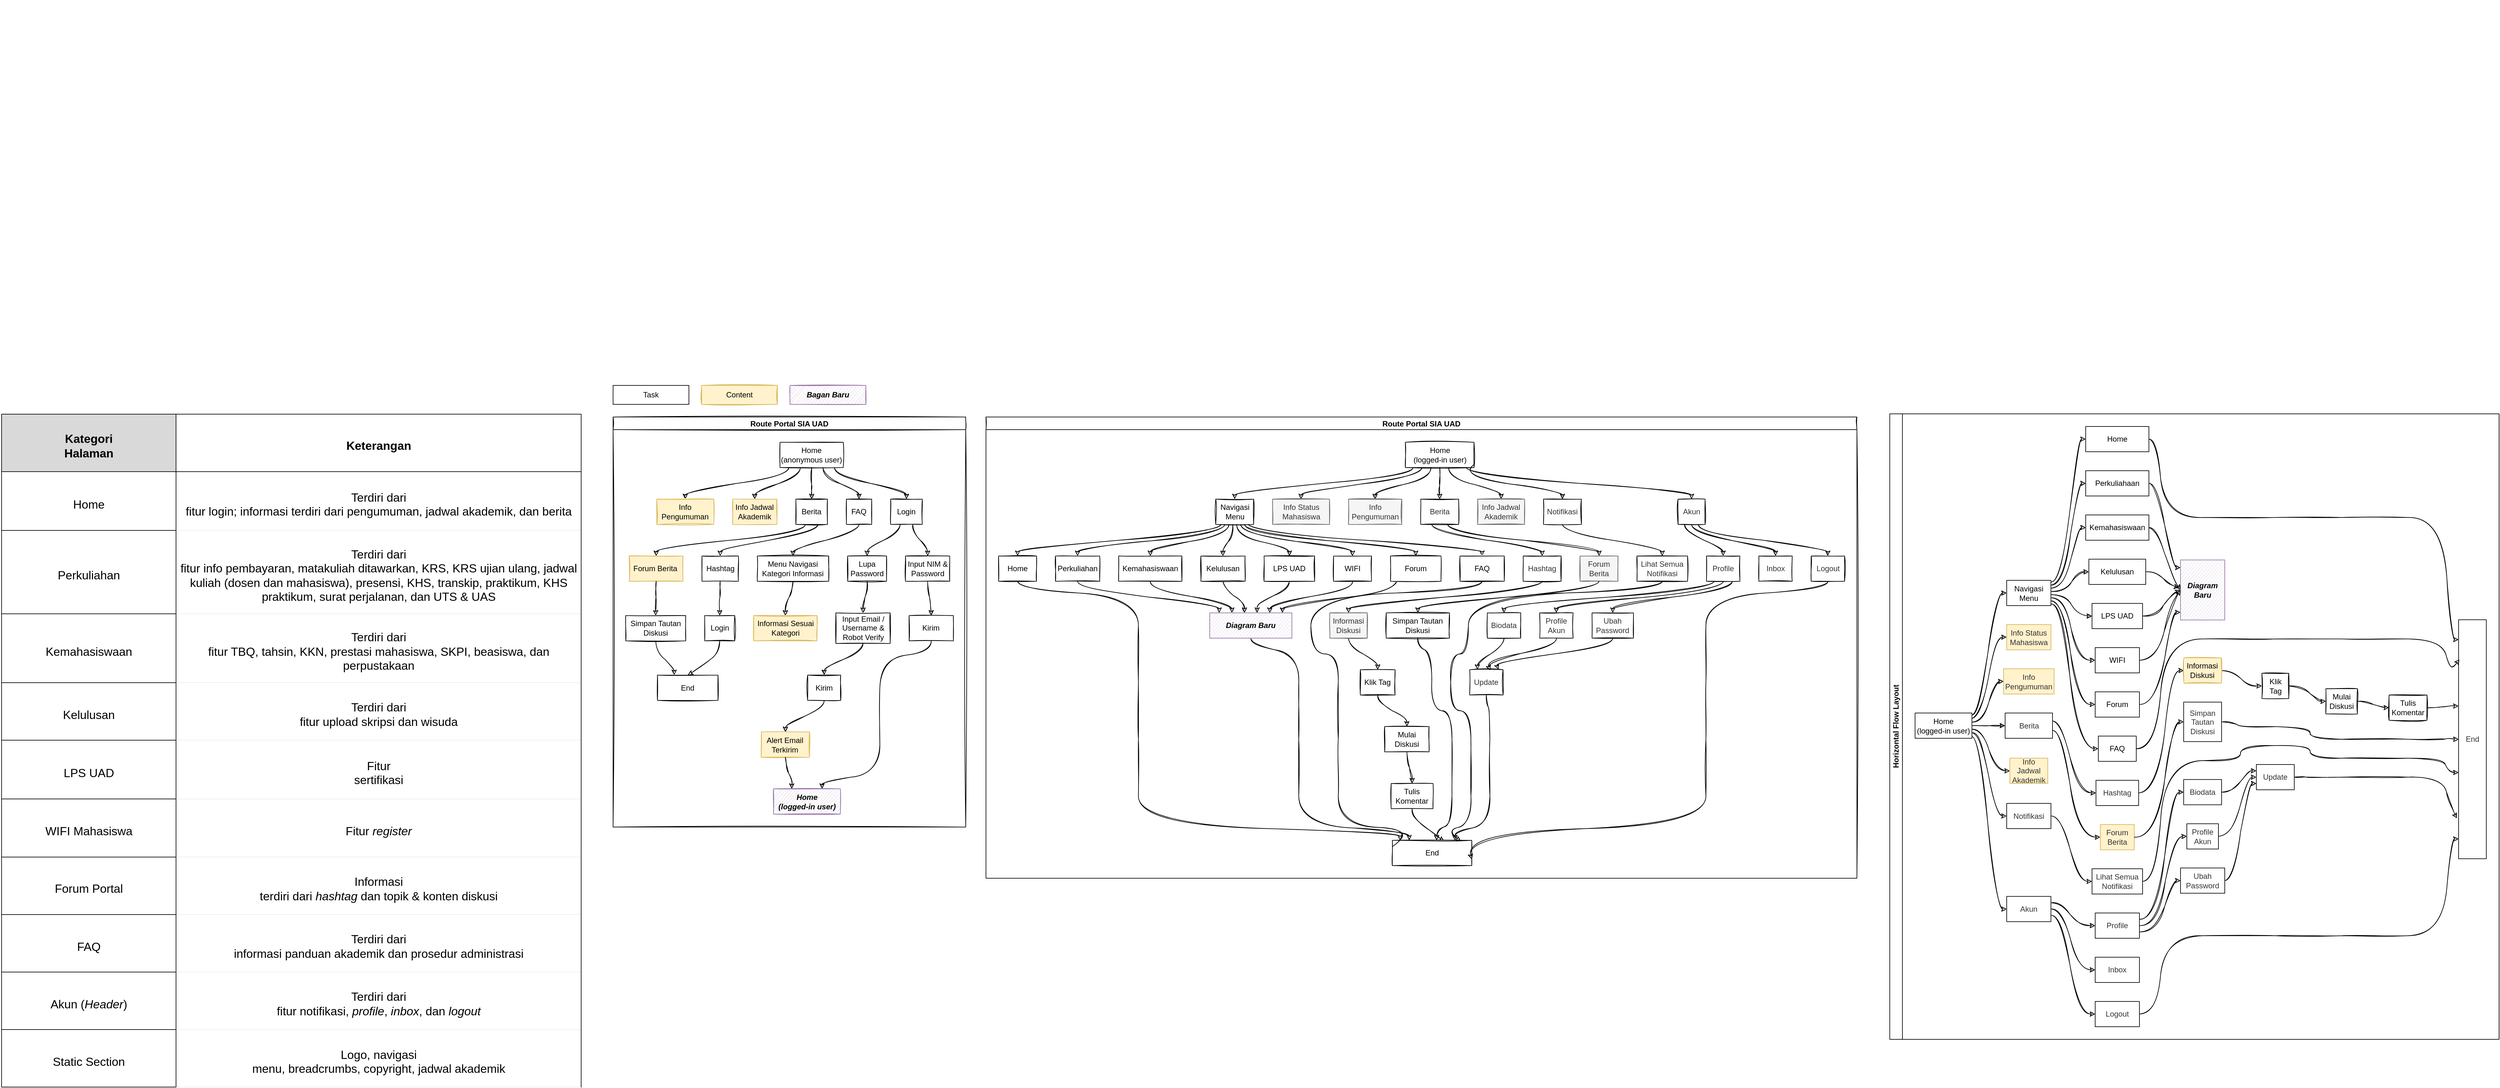 <mxfile version="20.0.1" type="github">
  <diagram id="Bsze32CDvP0iaV-iEPGE" name="Page-1">
    <mxGraphModel dx="2568" dy="1560" grid="1" gridSize="10" guides="1" tooltips="1" connect="1" arrows="1" fold="1" page="1" pageScale="1" pageWidth="850" pageHeight="1100" math="0" shadow="0">
      <root>
        <mxCell id="0" />
        <mxCell id="1" parent="0" />
        <mxCell id="twMHJTkQKGjOTuoVNY1T-21" value="&lt;table style=&quot;width:688.7pt;border-collapse:collapse;border:none;&#xa; mso-border-alt:solid black .5pt;mso-yfti-tbllook:1184;mso-table-lspace:9.0pt;&#xa; margin-left:6.75pt;mso-table-rspace:9.0pt;margin-right:6.75pt;mso-table-anchor-vertical:&#xa; page;mso-table-anchor-horizontal:margin;mso-table-left:left;mso-table-top:&#xa; 209.85pt;mso-padding-alt:0cm 5.4pt 0cm 5.4pt;mso-border-insideh:.5pt solid black;&#xa; mso-border-insidev:.5pt solid black&quot; width=&quot;918&quot; align=&quot;left&quot; cellpadding=&quot;0&quot; cellspacing=&quot;0&quot; border=&quot;1&quot; class=&quot;MsoNormalTable&quot;&gt;&#xa; &lt;tbody&gt;&lt;tr style=&quot;mso-yfti-irow:0;mso-yfti-firstrow:yes;height:67.6pt&quot;&gt;&#xa;  &lt;td style=&quot;width:200.7pt;border:solid black 1.0pt;mso-border-alt:&#xa;  solid black .5pt;background:#D9D9D9;padding:0cm 5.4pt 0cm 5.4pt;height:67.6pt&quot; width=&quot;268&quot;&gt;&#xa;  &lt;p style=&quot;margin-bottom:0cm;text-align:center;&#xa;  line-height:normal;mso-element:frame;mso-element-frame-hspace:9.0pt;&#xa;  mso-element-wrap:around;mso-element-anchor-vertical:page;mso-element-anchor-horizontal:&#xa;  margin;mso-element-top:209.85pt;mso-height-rule:exactly&quot; align=&quot;center&quot; class=&quot;MsoNormal&quot;&gt;&lt;b&gt;&lt;span style=&quot;font-size:14.0pt;mso-bidi-font-size:12.0pt;color:black&quot; lang=&quot;EN-US&quot;&gt;Kategori&#xa;  Halaman&lt;/span&gt;&lt;/b&gt;&lt;/p&gt;&#xa;  &lt;/td&gt;&#xa;  &lt;td style=&quot;width:488.0pt;border:solid black 1.0pt;border-left:none;&#xa;  mso-border-left-alt:solid black .5pt;mso-border-alt:solid black .5pt;&#xa;  background:#D9D9D9;padding:0cm 5.4pt 0cm 5.4pt;height:67.6pt&quot; width=&quot;651&quot;&gt;&#xa;  &lt;p style=&quot;margin-bottom:0cm;text-align:center;&#xa;  line-height:normal;mso-element:frame;mso-element-frame-hspace:9.0pt;&#xa;  mso-element-wrap:around;mso-element-anchor-vertical:page;mso-element-anchor-horizontal:&#xa;  margin;mso-element-top:209.85pt;mso-height-rule:exactly&quot; align=&quot;center&quot; class=&quot;MsoNormal&quot;&gt;&lt;b&gt;&lt;span style=&quot;font-size:14.0pt;mso-bidi-font-size:12.0pt;color:black&quot; lang=&quot;EN-US&quot;&gt;Keterangan&lt;/span&gt;&lt;/b&gt;&lt;/p&gt;&#xa;  &lt;/td&gt;&#xa; &lt;/tr&gt;&#xa; &lt;tr style=&quot;mso-yfti-irow:1;height:69.45pt&quot;&gt;&#xa;  &lt;td style=&quot;width:200.7pt;border:solid black 1.0pt;border-top:none;&#xa;  mso-border-top-alt:solid black .5pt;mso-border-alt:solid black .5pt;&#xa;  padding:0cm 5.4pt 0cm 5.4pt;height:69.45pt&quot; width=&quot;268&quot;&gt;&#xa;  &lt;p style=&quot;margin-bottom:0cm;text-align:center;&#xa;  line-height:normal;mso-element:frame;mso-element-frame-hspace:9.0pt;&#xa;  mso-element-wrap:around;mso-element-anchor-vertical:page;mso-element-anchor-horizontal:&#xa;  margin;mso-element-top:209.85pt;mso-height-rule:exactly&quot; align=&quot;center&quot; class=&quot;MsoNormal&quot;&gt;&lt;span style=&quot;font-size:14.0pt;mso-bidi-font-size:12.0pt;color:black&quot; lang=&quot;EN-US&quot;&gt;Home&lt;/span&gt;&lt;/p&gt;&#xa;  &lt;/td&gt;&#xa;  &lt;td style=&quot;width:488.0pt;border-top:none;border-left:none;&#xa;  border-bottom:solid black 1.0pt;border-right:solid black 1.0pt;mso-border-top-alt:&#xa;  solid black .5pt;mso-border-left-alt:solid black .5pt;mso-border-alt:solid black .5pt;&#xa;  padding:0cm 5.4pt 0cm 5.4pt;height:69.45pt&quot; width=&quot;651&quot;&gt;&#xa;  &lt;p style=&quot;margin-bottom:0cm;text-align:center;&#xa;  line-height:normal;mso-element:frame;mso-element-frame-hspace:9.0pt;&#xa;  mso-element-wrap:around;mso-element-anchor-vertical:page;mso-element-anchor-horizontal:&#xa;  margin;mso-element-top:209.85pt;mso-height-rule:exactly&quot; align=&quot;center&quot; class=&quot;MsoNormal&quot;&gt;&lt;span style=&quot;font-size:14.0pt;mso-bidi-font-size:12.0pt;color:black&quot; lang=&quot;EN-US&quot;&gt;Terdiri dari&#xa;  fitur login; informasi terdiri dari pengumuman, jadwal akademik, dan berita&lt;/span&gt;&lt;/p&gt;&#xa;  &lt;/td&gt;&#xa; &lt;/tr&gt;&#xa; &lt;tr style=&quot;mso-yfti-irow:2;height:67.6pt&quot;&gt;&#xa;  &lt;td style=&quot;width:200.7pt;border:solid black 1.0pt;border-top:none;&#xa;  mso-border-top-alt:solid black .5pt;mso-border-alt:solid black .5pt;&#xa;  padding:0cm 5.4pt 0cm 5.4pt;height:67.6pt&quot; width=&quot;268&quot;&gt;&#xa;  &lt;p style=&quot;margin-bottom:0cm;text-align:center;&#xa;  line-height:normal;mso-element:frame;mso-element-frame-hspace:9.0pt;&#xa;  mso-element-wrap:around;mso-element-anchor-vertical:page;mso-element-anchor-horizontal:&#xa;  margin;mso-element-top:209.85pt;mso-height-rule:exactly&quot; align=&quot;center&quot; class=&quot;MsoNormal&quot;&gt;&lt;span style=&quot;font-size:14.0pt;mso-bidi-font-size:12.0pt;color:black&quot; lang=&quot;EN-US&quot;&gt;Perkuliahan&lt;/span&gt;&lt;/p&gt;&#xa;  &lt;/td&gt;&#xa;  &lt;td style=&quot;width:488.0pt;border-top:none;border-left:none;&#xa;  border-bottom:solid black 1.0pt;border-right:solid black 1.0pt;mso-border-top-alt:&#xa;  solid black .5pt;mso-border-left-alt:solid black .5pt;mso-border-alt:solid black .5pt;&#xa;  padding:0cm 5.4pt 0cm 5.4pt;height:67.6pt&quot; width=&quot;651&quot;&gt;&#xa;  &lt;p style=&quot;margin-bottom:0cm;text-align:center;&#xa;  line-height:normal;mso-element:frame;mso-element-frame-hspace:9.0pt;&#xa;  mso-element-wrap:around;mso-element-anchor-vertical:page;mso-element-anchor-horizontal:&#xa;  margin;mso-element-top:209.85pt;mso-height-rule:exactly&quot; align=&quot;center&quot; class=&quot;MsoNormal&quot;&gt;&lt;span style=&quot;font-size:14.0pt;mso-bidi-font-size:12.0pt;color:black&quot; lang=&quot;EN-US&quot;&gt;Terdiri dari&#xa;  fitur info pembayaran, matakuliah ditawarkan, KRS, KRS ujian ulang, jadwal&#xa;  kuliah (dosen dan mahasiswa), presensi, KHS, transkip, praktikum, KHS&#xa;  praktikum, surat perjalanan, dan UTS &amp;amp; UAS&lt;/span&gt;&lt;/p&gt;&#xa;  &lt;/td&gt;&#xa; &lt;/tr&gt;&#xa; &lt;tr style=&quot;mso-yfti-irow:3;height:69.45pt&quot;&gt;&#xa;  &lt;td style=&quot;width:200.7pt;border:solid black 1.0pt;border-top:none;&#xa;  mso-border-top-alt:solid black .5pt;mso-border-alt:solid black .5pt;&#xa;  padding:0cm 5.4pt 0cm 5.4pt;height:69.45pt&quot; width=&quot;268&quot;&gt;&#xa;  &lt;p style=&quot;margin-bottom:0cm;text-align:center;&#xa;  line-height:normal;mso-element:frame;mso-element-frame-hspace:9.0pt;&#xa;  mso-element-wrap:around;mso-element-anchor-vertical:page;mso-element-anchor-horizontal:&#xa;  margin;mso-element-top:209.85pt;mso-height-rule:exactly&quot; align=&quot;center&quot; class=&quot;MsoNormal&quot;&gt;&lt;span style=&quot;font-size:14.0pt;mso-bidi-font-size:12.0pt;color:black&quot; lang=&quot;EN-US&quot;&gt;Kemahasiswaan&lt;/span&gt;&lt;/p&gt;&#xa;  &lt;/td&gt;&#xa;  &lt;td style=&quot;width:488.0pt;border-top:none;border-left:none;&#xa;  border-bottom:solid black 1.0pt;border-right:solid black 1.0pt;mso-border-top-alt:&#xa;  solid black .5pt;mso-border-left-alt:solid black .5pt;mso-border-alt:solid black .5pt;&#xa;  padding:0cm 5.4pt 0cm 5.4pt;height:69.45pt&quot; width=&quot;651&quot;&gt;&#xa;  &lt;p style=&quot;margin-bottom:0cm;text-align:center;&#xa;  line-height:normal;mso-element:frame;mso-element-frame-hspace:9.0pt;&#xa;  mso-element-wrap:around;mso-element-anchor-vertical:page;mso-element-anchor-horizontal:&#xa;  margin;mso-element-top:209.85pt;mso-height-rule:exactly&quot; align=&quot;center&quot; class=&quot;MsoNormal&quot;&gt;&lt;span style=&quot;font-size:14.0pt;mso-bidi-font-size:12.0pt;color:black&quot; lang=&quot;EN-US&quot;&gt;Terdiri dari&#xa;  fitur TBQ, tahsin, KKN, prestasi mahasiswa, SKPI, beasiswa, dan perpustakaan&lt;/span&gt;&lt;/p&gt;&#xa;  &lt;/td&gt;&#xa; &lt;/tr&gt;&#xa; &lt;tr style=&quot;mso-yfti-irow:4;height:67.6pt&quot;&gt;&#xa;  &lt;td style=&quot;width:200.7pt;border:solid black 1.0pt;border-top:none;&#xa;  mso-border-top-alt:solid black .5pt;mso-border-alt:solid black .5pt;&#xa;  padding:0cm 5.4pt 0cm 5.4pt;height:67.6pt&quot; width=&quot;268&quot;&gt;&#xa;  &lt;p style=&quot;margin-bottom:0cm;text-align:center;&#xa;  line-height:normal;mso-element:frame;mso-element-frame-hspace:9.0pt;&#xa;  mso-element-wrap:around;mso-element-anchor-vertical:page;mso-element-anchor-horizontal:&#xa;  margin;mso-element-top:209.85pt;mso-height-rule:exactly&quot; align=&quot;center&quot; class=&quot;MsoNormal&quot;&gt;&lt;span style=&quot;font-size:14.0pt;mso-bidi-font-size:12.0pt;color:black&quot; lang=&quot;EN-US&quot;&gt;Kelulusan&lt;/span&gt;&lt;/p&gt;&#xa;  &lt;/td&gt;&#xa;  &lt;td style=&quot;width:488.0pt;border-top:none;border-left:none;&#xa;  border-bottom:solid black 1.0pt;border-right:solid black 1.0pt;mso-border-top-alt:&#xa;  solid black .5pt;mso-border-left-alt:solid black .5pt;mso-border-alt:solid black .5pt;&#xa;  padding:0cm 5.4pt 0cm 5.4pt;height:67.6pt&quot; width=&quot;651&quot;&gt;&#xa;  &lt;p style=&quot;margin-bottom:0cm;text-align:center;&#xa;  line-height:normal;mso-element:frame;mso-element-frame-hspace:9.0pt;&#xa;  mso-element-wrap:around;mso-element-anchor-vertical:page;mso-element-anchor-horizontal:&#xa;  margin;mso-element-top:209.85pt;mso-height-rule:exactly&quot; align=&quot;center&quot; class=&quot;MsoNormal&quot;&gt;&lt;span style=&quot;font-size:14.0pt;mso-bidi-font-size:12.0pt;color:black&quot; lang=&quot;EN-US&quot;&gt;Terdiri dari&#xa;  fitur upload skripsi dan wisuda&lt;/span&gt;&lt;/p&gt;&#xa;  &lt;/td&gt;&#xa; &lt;/tr&gt;&#xa; &lt;tr style=&quot;mso-yfti-irow:5;height:69.45pt&quot;&gt;&#xa;  &lt;td style=&quot;width:200.7pt;border:solid black 1.0pt;border-top:none;&#xa;  mso-border-top-alt:solid black .5pt;mso-border-alt:solid black .5pt;&#xa;  padding:0cm 5.4pt 0cm 5.4pt;height:69.45pt&quot; width=&quot;268&quot;&gt;&#xa;  &lt;p style=&quot;margin-bottom:0cm;text-align:center;&#xa;  line-height:normal;mso-element:frame;mso-element-frame-hspace:9.0pt;&#xa;  mso-element-wrap:around;mso-element-anchor-vertical:page;mso-element-anchor-horizontal:&#xa;  margin;mso-element-top:209.85pt;mso-height-rule:exactly&quot; align=&quot;center&quot; class=&quot;MsoNormal&quot;&gt;&lt;span style=&quot;font-size:14.0pt;mso-bidi-font-size:12.0pt;color:black&quot; lang=&quot;EN-US&quot;&gt;LPS UAD&lt;/span&gt;&lt;/p&gt;&#xa;  &lt;/td&gt;&#xa;  &lt;td style=&quot;width:488.0pt;border-top:none;border-left:none;&#xa;  border-bottom:solid black 1.0pt;border-right:solid black 1.0pt;mso-border-top-alt:&#xa;  solid black .5pt;mso-border-left-alt:solid black .5pt;mso-border-alt:solid black .5pt;&#xa;  padding:0cm 5.4pt 0cm 5.4pt;height:69.45pt&quot; width=&quot;651&quot;&gt;&#xa;  &lt;p style=&quot;margin-bottom:0cm;text-align:center;&#xa;  line-height:normal;mso-element:frame;mso-element-frame-hspace:9.0pt;&#xa;  mso-element-wrap:around;mso-element-anchor-vertical:page;mso-element-anchor-horizontal:&#xa;  margin;mso-element-top:209.85pt;mso-height-rule:exactly&quot; align=&quot;center&quot; class=&quot;MsoNormal&quot;&gt;&lt;span style=&quot;font-size:14.0pt;mso-bidi-font-size:12.0pt;color:black&quot; lang=&quot;EN-US&quot;&gt;Fitur&#xa;  sertifikasi&lt;/span&gt;&lt;/p&gt;&#xa;  &lt;/td&gt;&#xa; &lt;/tr&gt;&#xa; &lt;tr style=&quot;mso-yfti-irow:6;height:67.6pt&quot;&gt;&#xa;  &lt;td style=&quot;width:200.7pt;border:solid black 1.0pt;border-top:none;&#xa;  mso-border-top-alt:solid black .5pt;mso-border-alt:solid black .5pt;&#xa;  padding:0cm 5.4pt 0cm 5.4pt;height:67.6pt&quot; width=&quot;268&quot;&gt;&#xa;  &lt;p style=&quot;margin-bottom:0cm;text-align:center;&#xa;  line-height:normal;mso-element:frame;mso-element-frame-hspace:9.0pt;&#xa;  mso-element-wrap:around;mso-element-anchor-vertical:page;mso-element-anchor-horizontal:&#xa;  margin;mso-element-top:209.85pt;mso-height-rule:exactly&quot; align=&quot;center&quot; class=&quot;MsoNormal&quot;&gt;&lt;span style=&quot;font-size:14.0pt;mso-bidi-font-size:12.0pt;color:black&quot; lang=&quot;EN-US&quot;&gt;WIFI Mahasiswa&lt;/span&gt;&lt;/p&gt;&#xa;  &lt;/td&gt;&#xa;  &lt;td style=&quot;width:488.0pt;border-top:none;border-left:none;&#xa;  border-bottom:solid black 1.0pt;border-right:solid black 1.0pt;mso-border-top-alt:&#xa;  solid black .5pt;mso-border-left-alt:solid black .5pt;mso-border-alt:solid black .5pt;&#xa;  padding:0cm 5.4pt 0cm 5.4pt;height:67.6pt&quot; width=&quot;651&quot;&gt;&#xa;  &lt;p style=&quot;margin-bottom:0cm;text-align:center;&#xa;  line-height:normal;mso-element:frame;mso-element-frame-hspace:9.0pt;&#xa;  mso-element-wrap:around;mso-element-anchor-vertical:page;mso-element-anchor-horizontal:&#xa;  margin;mso-element-top:209.85pt;mso-height-rule:exactly&quot; align=&quot;center&quot; class=&quot;MsoNormal&quot;&gt;&lt;span style=&quot;font-size:14.0pt;mso-bidi-font-size:12.0pt;color:black&quot; lang=&quot;EN-US&quot;&gt;Fitur &lt;i&gt;register&lt;/i&gt;&lt;/span&gt;&lt;/p&gt;&#xa;  &lt;/td&gt;&#xa; &lt;/tr&gt;&#xa; &lt;tr style=&quot;mso-yfti-irow:7;height:67.6pt&quot;&gt;&#xa;  &lt;td style=&quot;width:200.7pt;border:solid black 1.0pt;border-top:none;&#xa;  mso-border-top-alt:solid black .5pt;mso-border-alt:solid black .5pt;&#xa;  padding:0cm 5.4pt 0cm 5.4pt;height:67.6pt&quot; width=&quot;268&quot;&gt;&#xa;  &lt;p style=&quot;margin-bottom:0cm;text-align:center;&#xa;  line-height:normal;mso-element:frame;mso-element-frame-hspace:9.0pt;&#xa;  mso-element-wrap:around;mso-element-anchor-vertical:page;mso-element-anchor-horizontal:&#xa;  margin;mso-element-top:209.85pt;mso-height-rule:exactly&quot; align=&quot;center&quot; class=&quot;MsoNormal&quot;&gt;&lt;span style=&quot;font-size:14.0pt;mso-bidi-font-size:12.0pt;color:black&quot; lang=&quot;EN-US&quot;&gt;Forum Portal&lt;/span&gt;&lt;/p&gt;&#xa;  &lt;/td&gt;&#xa;  &lt;td style=&quot;width:488.0pt;border-top:none;border-left:none;&#xa;  border-bottom:solid black 1.0pt;border-right:solid black 1.0pt;mso-border-top-alt:&#xa;  solid black .5pt;mso-border-left-alt:solid black .5pt;mso-border-alt:solid black .5pt;&#xa;  padding:0cm 5.4pt 0cm 5.4pt;height:67.6pt&quot; width=&quot;651&quot;&gt;&#xa;  &lt;p style=&quot;margin-bottom:0cm;text-align:center;&#xa;  line-height:normal;mso-element:frame;mso-element-frame-hspace:9.0pt;&#xa;  mso-element-wrap:around;mso-element-anchor-vertical:page;mso-element-anchor-horizontal:&#xa;  margin;mso-element-top:209.85pt;mso-height-rule:exactly&quot; align=&quot;center&quot; class=&quot;MsoNormal&quot;&gt;&lt;span style=&quot;font-size:14.0pt;mso-bidi-font-size:12.0pt;color:black&quot; lang=&quot;EN-US&quot;&gt;Informasi&#xa;  terdiri dari &lt;i&gt;hashtag&lt;/i&gt; dan topik &amp;amp; konten diskusi&lt;/span&gt;&lt;/p&gt;&#xa;  &lt;/td&gt;&#xa; &lt;/tr&gt;&#xa; &lt;tr style=&quot;mso-yfti-irow:8;height:67.6pt&quot;&gt;&#xa;  &lt;td style=&quot;width:200.7pt;border:solid black 1.0pt;border-top:none;&#xa;  mso-border-top-alt:solid black .5pt;mso-border-alt:solid black .5pt;&#xa;  padding:0cm 5.4pt 0cm 5.4pt;height:67.6pt&quot; width=&quot;268&quot;&gt;&#xa;  &lt;p style=&quot;margin-bottom:0cm;text-align:center;&#xa;  line-height:normal;mso-element:frame;mso-element-frame-hspace:9.0pt;&#xa;  mso-element-wrap:around;mso-element-anchor-vertical:page;mso-element-anchor-horizontal:&#xa;  margin;mso-element-top:209.85pt;mso-height-rule:exactly&quot; align=&quot;center&quot; class=&quot;MsoNormal&quot;&gt;&lt;span style=&quot;font-size:14.0pt;mso-bidi-font-size:12.0pt;color:black&quot; lang=&quot;EN-US&quot;&gt;FAQ&lt;/span&gt;&lt;/p&gt;&#xa;  &lt;/td&gt;&#xa;  &lt;td style=&quot;width:488.0pt;border-top:none;border-left:none;&#xa;  border-bottom:solid black 1.0pt;border-right:solid black 1.0pt;mso-border-top-alt:&#xa;  solid black .5pt;mso-border-left-alt:solid black .5pt;mso-border-alt:solid black .5pt;&#xa;  padding:0cm 5.4pt 0cm 5.4pt;height:67.6pt&quot; width=&quot;651&quot;&gt;&#xa;  &lt;p style=&quot;margin-bottom:0cm;text-align:center;&#xa;  line-height:normal;mso-element:frame;mso-element-frame-hspace:9.0pt;&#xa;  mso-element-wrap:around;mso-element-anchor-vertical:page;mso-element-anchor-horizontal:&#xa;  margin;mso-element-top:209.85pt;mso-height-rule:exactly&quot; align=&quot;center&quot; class=&quot;MsoNormal&quot;&gt;&lt;span style=&quot;font-size:14.0pt;mso-bidi-font-size:12.0pt;color:black&quot; lang=&quot;EN-US&quot;&gt;Terdiri dari&#xa;  informasi panduan akademik dan prosedur administrasi&lt;/span&gt;&lt;/p&gt;&#xa;  &lt;/td&gt;&#xa; &lt;/tr&gt;&#xa; &lt;tr style=&quot;mso-yfti-irow:9;height:67.6pt&quot;&gt;&#xa;  &lt;td style=&quot;width:200.7pt;border:solid black 1.0pt;border-top:none;&#xa;  mso-border-top-alt:solid black .5pt;mso-border-alt:solid black .5pt;&#xa;  padding:0cm 5.4pt 0cm 5.4pt;height:67.6pt&quot; width=&quot;268&quot;&gt;&#xa;  &lt;p style=&quot;margin-bottom:0cm;text-align:center;&#xa;  line-height:normal;mso-element:frame;mso-element-frame-hspace:9.0pt;&#xa;  mso-element-wrap:around;mso-element-anchor-vertical:page;mso-element-anchor-horizontal:&#xa;  margin;mso-element-top:209.85pt;mso-height-rule:exactly&quot; align=&quot;center&quot; class=&quot;MsoNormal&quot;&gt;&lt;span style=&quot;font-size:14.0pt;mso-bidi-font-size:12.0pt;color:black&quot; lang=&quot;EN-US&quot;&gt;Akun (&lt;i&gt;Header&lt;/i&gt;)&lt;/span&gt;&lt;/p&gt;&#xa;  &lt;/td&gt;&#xa;  &lt;td style=&quot;width:488.0pt;border-top:none;border-left:none;&#xa;  border-bottom:solid black 1.0pt;border-right:solid black 1.0pt;mso-border-top-alt:&#xa;  solid black .5pt;mso-border-left-alt:solid black .5pt;mso-border-alt:solid black .5pt;&#xa;  padding:0cm 5.4pt 0cm 5.4pt;height:67.6pt&quot; width=&quot;651&quot;&gt;&#xa;  &lt;p style=&quot;margin-bottom:0cm;text-align:center;&#xa;  line-height:normal;mso-element:frame;mso-element-frame-hspace:9.0pt;&#xa;  mso-element-wrap:around;mso-element-anchor-vertical:page;mso-element-anchor-horizontal:&#xa;  margin;mso-element-top:209.85pt;mso-height-rule:exactly&quot; align=&quot;center&quot; class=&quot;MsoNormal&quot;&gt;&lt;span style=&quot;font-size:14.0pt;mso-bidi-font-size:12.0pt;color:black&quot; lang=&quot;EN-US&quot;&gt;Terdiri dari&#xa;  fitur notifikasi, &lt;i&gt;profile&lt;/i&gt;, &lt;i&gt;inbox&lt;/i&gt;, dan &lt;i&gt;logout&lt;/i&gt;&lt;/span&gt;&lt;/p&gt;&#xa;  &lt;/td&gt;&#xa; &lt;/tr&gt;&#xa; &lt;tr style=&quot;mso-yfti-irow:10;mso-yfti-lastrow:yes;height:67.6pt&quot;&gt;&#xa;  &lt;td style=&quot;width:200.7pt;border:solid black 1.0pt;border-top:none;&#xa;  mso-border-top-alt:solid black .5pt;mso-border-alt:solid black .5pt;&#xa;  padding:0cm 5.4pt 0cm 5.4pt;height:67.6pt&quot; width=&quot;268&quot;&gt;&#xa;  &lt;p style=&quot;margin-bottom:0cm;text-align:center;&#xa;  line-height:normal;mso-element:frame;mso-element-frame-hspace:9.0pt;&#xa;  mso-element-wrap:around;mso-element-anchor-vertical:page;mso-element-anchor-horizontal:&#xa;  margin;mso-element-top:209.85pt;mso-height-rule:exactly&quot; align=&quot;center&quot; class=&quot;MsoNormal&quot;&gt;&lt;span style=&quot;font-size:14.0pt;mso-bidi-font-size:12.0pt;color:black&quot; lang=&quot;EN-US&quot;&gt;Static Section&lt;/span&gt;&lt;/p&gt;&#xa;  &lt;/td&gt;&#xa;  &lt;td style=&quot;width:488.0pt;border-top:none;border-left:none;&#xa;  border-bottom:solid black 1.0pt;border-right:solid black 1.0pt;mso-border-top-alt:&#xa;  solid black .5pt;mso-border-left-alt:solid black .5pt;mso-border-alt:solid black .5pt;&#xa;  padding:0cm 5.4pt 0cm 5.4pt;height:67.6pt&quot; width=&quot;651&quot;&gt;&#xa;  &lt;p style=&quot;margin-bottom:0cm;text-align:center;&#xa;  line-height:normal;mso-element:frame;mso-element-frame-hspace:9.0pt;&#xa;  mso-element-wrap:around;mso-element-anchor-vertical:page;mso-element-anchor-horizontal:&#xa;  margin;mso-element-top:209.85pt;mso-height-rule:exactly&quot; align=&quot;center&quot; class=&quot;MsoNormal&quot;&gt;&lt;span style=&quot;font-size:14.0pt;mso-bidi-font-size:12.0pt;color:black&quot; lang=&quot;EN-US&quot;&gt;Logo, navigasi&#xa;  menu, breadcrumbs, copyright, jadwal akademik&lt;/span&gt;&lt;/p&gt;&#xa;  &lt;/td&gt;&#xa; &lt;/tr&gt;&#xa;&lt;/tbody&gt;&lt;/table&gt;" style="text;whiteSpace=wrap;html=1;" vertex="1" parent="1">
          <mxGeometry x="-930" y="-600" width="550" height="1670" as="geometry" />
        </mxCell>
        <mxCell id="twMHJTkQKGjOTuoVNY1T-58" value="" style="group;sketch=1;shadow=0;" vertex="1" connectable="0" parent="1">
          <mxGeometry x="40" y="10" width="120" height="30" as="geometry" />
        </mxCell>
        <mxCell id="twMHJTkQKGjOTuoVNY1T-54" value="" style="rounded=0;whiteSpace=wrap;html=1;" vertex="1" parent="twMHJTkQKGjOTuoVNY1T-58">
          <mxGeometry width="120" height="30" as="geometry" />
        </mxCell>
        <mxCell id="twMHJTkQKGjOTuoVNY1T-56" value="Task" style="text;html=1;align=center;verticalAlign=middle;whiteSpace=wrap;rounded=0;" vertex="1" parent="twMHJTkQKGjOTuoVNY1T-58">
          <mxGeometry x="30" width="60" height="30" as="geometry" />
        </mxCell>
        <mxCell id="twMHJTkQKGjOTuoVNY1T-66" value="Route Portal SIA UAD" style="swimlane;startSize=20;horizontal=1;childLayout=flowLayout;flowOrientation=north;resizable=0;interRankCellSpacing=50;containerType=tree;sketch=1;swimlaneLine=1;flipV=0;flipH=0;perimeterSpacing=0;disableMultiStroke=0;" vertex="1" parent="1">
          <mxGeometry x="630" y="60" width="1378" height="730" as="geometry" />
        </mxCell>
        <mxCell id="twMHJTkQKGjOTuoVNY1T-67" value="Home &lt;br&gt;(logged-in user)" style="whiteSpace=wrap;html=1;sketch=1;flipV=0;flipH=1;" vertex="1" parent="twMHJTkQKGjOTuoVNY1T-66">
          <mxGeometry x="663.535" y="40" width="108.7" height="40" as="geometry" />
        </mxCell>
        <mxCell id="twMHJTkQKGjOTuoVNY1T-68" value="Navigasi Menu" style="whiteSpace=wrap;html=1;sketch=1;" vertex="1" parent="twMHJTkQKGjOTuoVNY1T-66">
          <mxGeometry x="363.535" y="130" width="60" height="40" as="geometry" />
        </mxCell>
        <mxCell id="twMHJTkQKGjOTuoVNY1T-69" value="" style="html=1;curved=1;noEdgeStyle=1;orthogonal=1;sketch=1;" edge="1" parent="twMHJTkQKGjOTuoVNY1T-66" source="twMHJTkQKGjOTuoVNY1T-67" target="twMHJTkQKGjOTuoVNY1T-68">
          <mxGeometry relative="1" as="geometry">
            <Array as="points">
              <mxPoint x="675.585" y="92" />
              <mxPoint x="393.535" y="118" />
            </Array>
          </mxGeometry>
        </mxCell>
        <mxCell id="twMHJTkQKGjOTuoVNY1T-266" value="" style="edgeStyle=orthogonalEdgeStyle;curved=1;sketch=1;orthogonalLoop=1;jettySize=auto;html=1;noEdgeStyle=1;orthogonal=1;" edge="1" source="twMHJTkQKGjOTuoVNY1T-67" target="twMHJTkQKGjOTuoVNY1T-267" parent="twMHJTkQKGjOTuoVNY1T-66">
          <mxGeometry relative="1" as="geometry">
            <Array as="points">
              <mxPoint x="689.685" y="94" />
              <mxPoint x="498.535" y="118" />
            </Array>
          </mxGeometry>
        </mxCell>
        <mxCell id="twMHJTkQKGjOTuoVNY1T-267" value="&lt;span style=&quot;color: rgb(51, 51, 51);&quot;&gt;Info Status Mahasiswa&lt;/span&gt;" style="whiteSpace=wrap;html=1;sketch=1;flipV=0;flipH=1;fillColor=#f5f5f5;fontColor=#333333;strokeColor=#666666;fillStyle=solid;" vertex="1" parent="twMHJTkQKGjOTuoVNY1T-66">
          <mxGeometry x="453.535" y="130" width="90" height="40" as="geometry" />
        </mxCell>
        <mxCell id="twMHJTkQKGjOTuoVNY1T-268" value="" style="edgeStyle=orthogonalEdgeStyle;curved=1;sketch=1;orthogonalLoop=1;jettySize=auto;html=1;noEdgeStyle=1;orthogonal=1;" edge="1" target="twMHJTkQKGjOTuoVNY1T-269" source="twMHJTkQKGjOTuoVNY1T-67" parent="twMHJTkQKGjOTuoVNY1T-66">
          <mxGeometry relative="1" as="geometry">
            <mxPoint x="7228.867" y="12340" as="sourcePoint" />
            <Array as="points">
              <mxPoint x="703.785" y="96" />
              <mxPoint x="615.71" y="118" />
            </Array>
          </mxGeometry>
        </mxCell>
        <mxCell id="twMHJTkQKGjOTuoVNY1T-269" value="&lt;font color=&quot;#333333&quot;&gt;Info Pengumuman&lt;/font&gt;" style="whiteSpace=wrap;html=1;sketch=1;flipV=0;flipH=1;fillColor=#f5f5f5;fontColor=#333333;strokeColor=#666666;fillStyle=solid;" vertex="1" parent="twMHJTkQKGjOTuoVNY1T-66">
          <mxGeometry x="573.535" y="130" width="84.35" height="40" as="geometry" />
        </mxCell>
        <mxCell id="twMHJTkQKGjOTuoVNY1T-270" value="" style="edgeStyle=orthogonalEdgeStyle;curved=1;sketch=1;orthogonalLoop=1;jettySize=auto;html=1;noEdgeStyle=1;orthogonal=1;" edge="1" target="twMHJTkQKGjOTuoVNY1T-271" source="twMHJTkQKGjOTuoVNY1T-67" parent="twMHJTkQKGjOTuoVNY1T-66">
          <mxGeometry relative="1" as="geometry">
            <mxPoint x="7156.915" y="12100" as="sourcePoint" />
            <Array as="points">
              <mxPoint x="717.885" y="98" />
              <mxPoint x="717.885" y="118" />
            </Array>
          </mxGeometry>
        </mxCell>
        <mxCell id="twMHJTkQKGjOTuoVNY1T-302" style="edgeStyle=orthogonalEdgeStyle;curved=1;sketch=1;orthogonalLoop=1;jettySize=auto;html=1;noEdgeStyle=1;orthogonal=1;" edge="1" parent="twMHJTkQKGjOTuoVNY1T-66" source="twMHJTkQKGjOTuoVNY1T-308" target="twMHJTkQKGjOTuoVNY1T-298">
          <mxGeometry relative="1" as="geometry">
            <Array as="points">
              <mxPoint x="880" y="272" />
              <mxPoint x="573.675" y="298" />
            </Array>
          </mxGeometry>
        </mxCell>
        <mxCell id="twMHJTkQKGjOTuoVNY1T-271" value="&lt;font color=&quot;#333333&quot;&gt;Berita&lt;/font&gt;" style="whiteSpace=wrap;html=1;sketch=1;flipV=0;flipH=1;" vertex="1" parent="twMHJTkQKGjOTuoVNY1T-66">
          <mxGeometry x="687.885" y="130" width="60" height="40" as="geometry" />
        </mxCell>
        <mxCell id="twMHJTkQKGjOTuoVNY1T-274" value="" style="html=1;curved=1;noEdgeStyle=1;orthogonal=1;sketch=1;" edge="1" target="twMHJTkQKGjOTuoVNY1T-275" source="twMHJTkQKGjOTuoVNY1T-68" parent="twMHJTkQKGjOTuoVNY1T-66">
          <mxGeometry relative="1" as="geometry">
            <mxPoint x="6939.136" y="11860" as="sourcePoint" />
            <Array as="points">
              <mxPoint x="371.66" y="182" />
              <mxPoint x="50" y="208" />
            </Array>
          </mxGeometry>
        </mxCell>
        <mxCell id="twMHJTkQKGjOTuoVNY1T-325" style="edgeStyle=orthogonalEdgeStyle;curved=1;sketch=1;orthogonalLoop=1;jettySize=auto;html=1;noEdgeStyle=1;orthogonal=1;" edge="1" parent="twMHJTkQKGjOTuoVNY1T-66" source="twMHJTkQKGjOTuoVNY1T-275" target="twMHJTkQKGjOTuoVNY1T-321">
          <mxGeometry relative="1" as="geometry">
            <Array as="points">
              <mxPoint x="50" y="272" />
              <mxPoint x="241.202" y="285" />
              <mxPoint x="241.202" y="375" />
              <mxPoint x="241.202" y="375" />
              <mxPoint x="241.202" y="465" />
              <mxPoint x="241.202" y="465" />
              <mxPoint x="241.202" y="555" />
              <mxPoint x="241.202" y="555" />
              <mxPoint x="241.202" y="645" />
              <mxPoint x="655.154" y="658" />
            </Array>
          </mxGeometry>
        </mxCell>
        <mxCell id="twMHJTkQKGjOTuoVNY1T-275" value="Home" style="whiteSpace=wrap;html=1;sketch=1;" vertex="1" parent="twMHJTkQKGjOTuoVNY1T-66">
          <mxGeometry x="20" y="220" width="60" height="40" as="geometry" />
        </mxCell>
        <mxCell id="twMHJTkQKGjOTuoVNY1T-276" value="" style="html=1;curved=1;noEdgeStyle=1;orthogonal=1;sketch=1;" edge="1" target="twMHJTkQKGjOTuoVNY1T-277" source="twMHJTkQKGjOTuoVNY1T-68" parent="twMHJTkQKGjOTuoVNY1T-66">
          <mxGeometry relative="1" as="geometry">
            <mxPoint x="6437.5" y="11870" as="sourcePoint" />
            <Array as="points">
              <mxPoint x="377.91" y="184" />
              <mxPoint x="145" y="208" />
            </Array>
          </mxGeometry>
        </mxCell>
        <mxCell id="twMHJTkQKGjOTuoVNY1T-277" value="Perkuliahan" style="whiteSpace=wrap;html=1;sketch=1;" vertex="1" parent="twMHJTkQKGjOTuoVNY1T-66">
          <mxGeometry x="110" y="220" width="70" height="40" as="geometry" />
        </mxCell>
        <mxCell id="twMHJTkQKGjOTuoVNY1T-278" value="" style="html=1;curved=1;noEdgeStyle=1;orthogonal=1;sketch=1;" edge="1" target="twMHJTkQKGjOTuoVNY1T-279" source="twMHJTkQKGjOTuoVNY1T-68" parent="twMHJTkQKGjOTuoVNY1T-66">
          <mxGeometry relative="1" as="geometry">
            <mxPoint x="6390" y="11750" as="sourcePoint" />
            <Array as="points">
              <mxPoint x="384.16" y="186" />
              <mxPoint x="260" y="208" />
            </Array>
          </mxGeometry>
        </mxCell>
        <mxCell id="twMHJTkQKGjOTuoVNY1T-328" style="edgeStyle=orthogonalEdgeStyle;curved=1;sketch=1;orthogonalLoop=1;jettySize=auto;html=1;noEdgeStyle=1;orthogonal=1;" edge="1" parent="twMHJTkQKGjOTuoVNY1T-66" source="twMHJTkQKGjOTuoVNY1T-279" target="twMHJTkQKGjOTuoVNY1T-327">
          <mxGeometry relative="1" as="geometry">
            <Array as="points">
              <mxPoint x="260" y="272" />
              <mxPoint x="389.055" y="296" />
            </Array>
          </mxGeometry>
        </mxCell>
        <mxCell id="twMHJTkQKGjOTuoVNY1T-279" value="Kemahasiswaan" style="whiteSpace=wrap;html=1;sketch=1;" vertex="1" parent="twMHJTkQKGjOTuoVNY1T-66">
          <mxGeometry x="210" y="220" width="100" height="40" as="geometry" />
        </mxCell>
        <mxCell id="twMHJTkQKGjOTuoVNY1T-280" value="" style="html=1;curved=1;noEdgeStyle=1;orthogonal=1;sketch=1;" edge="1" target="twMHJTkQKGjOTuoVNY1T-281" source="twMHJTkQKGjOTuoVNY1T-68" parent="twMHJTkQKGjOTuoVNY1T-66">
          <mxGeometry relative="1" as="geometry">
            <mxPoint x="6314.167" y="11590" as="sourcePoint" />
            <Array as="points">
              <mxPoint x="390.41" y="188" />
              <mxPoint x="375" y="208" />
            </Array>
          </mxGeometry>
        </mxCell>
        <mxCell id="twMHJTkQKGjOTuoVNY1T-329" style="edgeStyle=orthogonalEdgeStyle;curved=1;sketch=1;orthogonalLoop=1;jettySize=auto;html=1;noEdgeStyle=1;orthogonal=1;" edge="1" parent="twMHJTkQKGjOTuoVNY1T-66" source="twMHJTkQKGjOTuoVNY1T-281" target="twMHJTkQKGjOTuoVNY1T-327">
          <mxGeometry relative="1" as="geometry">
            <Array as="points">
              <mxPoint x="375" y="272" />
              <mxPoint x="409.055" y="294" />
            </Array>
          </mxGeometry>
        </mxCell>
        <mxCell id="twMHJTkQKGjOTuoVNY1T-281" value="Kelulusan" style="whiteSpace=wrap;html=1;sketch=1;" vertex="1" parent="twMHJTkQKGjOTuoVNY1T-66">
          <mxGeometry x="340" y="220" width="70" height="40" as="geometry" />
        </mxCell>
        <mxCell id="twMHJTkQKGjOTuoVNY1T-282" value="" style="html=1;curved=1;noEdgeStyle=1;orthogonal=1;sketch=1;" edge="1" target="twMHJTkQKGjOTuoVNY1T-283" source="twMHJTkQKGjOTuoVNY1T-68" parent="twMHJTkQKGjOTuoVNY1T-66">
          <mxGeometry relative="1" as="geometry">
            <mxPoint x="6236.25" y="11430" as="sourcePoint" />
            <Array as="points">
              <mxPoint x="396.66" y="188" />
              <mxPoint x="480" y="208" />
            </Array>
          </mxGeometry>
        </mxCell>
        <mxCell id="twMHJTkQKGjOTuoVNY1T-330" style="edgeStyle=orthogonalEdgeStyle;curved=1;sketch=1;orthogonalLoop=1;jettySize=auto;html=1;noEdgeStyle=1;orthogonal=1;" edge="1" parent="twMHJTkQKGjOTuoVNY1T-66" source="twMHJTkQKGjOTuoVNY1T-283" target="twMHJTkQKGjOTuoVNY1T-327">
          <mxGeometry relative="1" as="geometry">
            <Array as="points">
              <mxPoint x="480" y="272" />
              <mxPoint x="429.055" y="294" />
            </Array>
          </mxGeometry>
        </mxCell>
        <mxCell id="twMHJTkQKGjOTuoVNY1T-283" value="LPS UAD" style="whiteSpace=wrap;html=1;sketch=1;" vertex="1" parent="twMHJTkQKGjOTuoVNY1T-66">
          <mxGeometry x="440" y="220" width="80" height="40" as="geometry" />
        </mxCell>
        <mxCell id="twMHJTkQKGjOTuoVNY1T-284" value="" style="html=1;curved=1;noEdgeStyle=1;orthogonal=1;sketch=1;" edge="1" target="twMHJTkQKGjOTuoVNY1T-285" source="twMHJTkQKGjOTuoVNY1T-68" parent="twMHJTkQKGjOTuoVNY1T-66">
          <mxGeometry relative="1" as="geometry">
            <mxPoint x="6157.5" y="11270" as="sourcePoint" />
            <Array as="points">
              <mxPoint x="402.91" y="186" />
              <mxPoint x="580" y="208" />
            </Array>
          </mxGeometry>
        </mxCell>
        <mxCell id="twMHJTkQKGjOTuoVNY1T-331" style="edgeStyle=orthogonalEdgeStyle;curved=1;sketch=1;orthogonalLoop=1;jettySize=auto;html=1;noEdgeStyle=1;orthogonal=1;" edge="1" parent="twMHJTkQKGjOTuoVNY1T-66" source="twMHJTkQKGjOTuoVNY1T-285" target="twMHJTkQKGjOTuoVNY1T-327">
          <mxGeometry relative="1" as="geometry">
            <Array as="points">
              <mxPoint x="580" y="272" />
              <mxPoint x="449.055" y="296" />
            </Array>
          </mxGeometry>
        </mxCell>
        <mxCell id="twMHJTkQKGjOTuoVNY1T-285" value="WIFI" style="whiteSpace=wrap;html=1;sketch=1;" vertex="1" parent="twMHJTkQKGjOTuoVNY1T-66">
          <mxGeometry x="550" y="220" width="60" height="40" as="geometry" />
        </mxCell>
        <mxCell id="twMHJTkQKGjOTuoVNY1T-286" value="" style="html=1;curved=1;noEdgeStyle=1;orthogonal=1;sketch=1;" edge="1" target="twMHJTkQKGjOTuoVNY1T-287" source="twMHJTkQKGjOTuoVNY1T-68" parent="twMHJTkQKGjOTuoVNY1T-66">
          <mxGeometry relative="1" as="geometry">
            <mxPoint x="6098.333" y="11150" as="sourcePoint" />
            <Array as="points">
              <mxPoint x="409.16" y="184" />
              <mxPoint x="680" y="208" />
            </Array>
          </mxGeometry>
        </mxCell>
        <mxCell id="twMHJTkQKGjOTuoVNY1T-334" style="edgeStyle=orthogonalEdgeStyle;curved=1;sketch=1;orthogonalLoop=1;jettySize=auto;html=1;noEdgeStyle=1;orthogonal=1;exitX=0;exitY=0.5;exitDx=0;exitDy=0;" edge="1" parent="twMHJTkQKGjOTuoVNY1T-66" source="twMHJTkQKGjOTuoVNY1T-287" target="twMHJTkQKGjOTuoVNY1T-327">
          <mxGeometry relative="1" as="geometry">
            <mxPoint x="3730" y="6420" as="sourcePoint" />
            <Array as="points">
              <mxPoint x="680" y="272" />
              <mxPoint x="469.055" y="298" />
            </Array>
          </mxGeometry>
        </mxCell>
        <mxCell id="twMHJTkQKGjOTuoVNY1T-287" value="Forum" style="whiteSpace=wrap;html=1;sketch=1;" vertex="1" parent="twMHJTkQKGjOTuoVNY1T-66">
          <mxGeometry x="640" y="220" width="80" height="40" as="geometry" />
        </mxCell>
        <mxCell id="twMHJTkQKGjOTuoVNY1T-288" value="" style="html=1;curved=1;noEdgeStyle=1;orthogonal=1;sketch=1;" edge="1" target="twMHJTkQKGjOTuoVNY1T-289" source="twMHJTkQKGjOTuoVNY1T-68" parent="twMHJTkQKGjOTuoVNY1T-66">
          <mxGeometry relative="1" as="geometry">
            <mxPoint x="6038.929" y="11030" as="sourcePoint" />
            <Array as="points">
              <mxPoint x="415.41" y="182" />
              <mxPoint x="785" y="208" />
            </Array>
          </mxGeometry>
        </mxCell>
        <mxCell id="twMHJTkQKGjOTuoVNY1T-333" style="edgeStyle=orthogonalEdgeStyle;curved=1;sketch=1;orthogonalLoop=1;jettySize=auto;html=1;noEdgeStyle=1;orthogonal=1;exitX=0.5;exitY=1;exitDx=0;exitDy=0;startArrow=none;" edge="1" parent="twMHJTkQKGjOTuoVNY1T-66" source="twMHJTkQKGjOTuoVNY1T-327" target="twMHJTkQKGjOTuoVNY1T-321">
          <mxGeometry relative="1" as="geometry">
            <Array as="points">
              <mxPoint x="419.055" y="362" />
              <mxPoint x="494.905" y="375" />
              <mxPoint x="494.905" y="465" />
              <mxPoint x="494.905" y="465" />
              <mxPoint x="494.905" y="555" />
              <mxPoint x="494.905" y="555" />
              <mxPoint x="494.905" y="645" />
              <mxPoint x="669.618" y="656" />
            </Array>
          </mxGeometry>
        </mxCell>
        <mxCell id="twMHJTkQKGjOTuoVNY1T-289" value="FAQ" style="whiteSpace=wrap;html=1;sketch=1;" vertex="1" parent="twMHJTkQKGjOTuoVNY1T-66">
          <mxGeometry x="750" y="220" width="70" height="40" as="geometry" />
        </mxCell>
        <mxCell id="twMHJTkQKGjOTuoVNY1T-292" value="" style="edgeStyle=orthogonalEdgeStyle;curved=1;sketch=1;orthogonalLoop=1;jettySize=auto;html=1;noEdgeStyle=1;orthogonal=1;" edge="1" target="twMHJTkQKGjOTuoVNY1T-293" source="twMHJTkQKGjOTuoVNY1T-67" parent="twMHJTkQKGjOTuoVNY1T-66">
          <mxGeometry relative="1" as="geometry">
            <mxPoint x="6088.225" y="10340" as="sourcePoint" />
            <Array as="points">
              <mxPoint x="731.985" y="96" />
              <mxPoint x="815.005" y="118" />
            </Array>
          </mxGeometry>
        </mxCell>
        <mxCell id="twMHJTkQKGjOTuoVNY1T-293" value="&lt;font color=&quot;#333333&quot;&gt;Info Jadwal Akademik&lt;/font&gt;" style="whiteSpace=wrap;html=1;sketch=1;flipV=0;flipH=1;fillColor=#f5f5f5;fontColor=#333333;strokeColor=#666666;fillStyle=solid;" vertex="1" parent="twMHJTkQKGjOTuoVNY1T-66">
          <mxGeometry x="777.885" y="130" width="74.24" height="40" as="geometry" />
        </mxCell>
        <mxCell id="twMHJTkQKGjOTuoVNY1T-296" value="" style="edgeStyle=orthogonalEdgeStyle;curved=1;sketch=1;orthogonalLoop=1;jettySize=auto;html=1;noEdgeStyle=1;orthogonal=1;" edge="1" target="twMHJTkQKGjOTuoVNY1T-297" source="twMHJTkQKGjOTuoVNY1T-67" parent="twMHJTkQKGjOTuoVNY1T-66">
          <mxGeometry relative="1" as="geometry">
            <mxPoint x="6022.212" y="10100" as="sourcePoint" />
            <Array as="points">
              <mxPoint x="760.185" y="92" />
              <mxPoint x="1116.405" y="118" />
            </Array>
          </mxGeometry>
        </mxCell>
        <mxCell id="twMHJTkQKGjOTuoVNY1T-297" value="&lt;font color=&quot;#333333&quot;&gt;Akun&lt;/font&gt;" style="whiteSpace=wrap;html=1;sketch=1;flipV=0;flipH=1;" vertex="1" parent="twMHJTkQKGjOTuoVNY1T-66">
          <mxGeometry x="1094.99" y="130" width="42.83" height="40" as="geometry" />
        </mxCell>
        <mxCell id="twMHJTkQKGjOTuoVNY1T-295" value="&lt;font color=&quot;#333333&quot;&gt;Notifikasi&lt;/font&gt;" style="whiteSpace=wrap;html=1;sketch=1;flipV=0;flipH=1;" vertex="1" parent="twMHJTkQKGjOTuoVNY1T-66">
          <mxGeometry x="882.125" y="130" width="60" height="40" as="geometry" />
        </mxCell>
        <mxCell id="twMHJTkQKGjOTuoVNY1T-294" value="" style="edgeStyle=orthogonalEdgeStyle;curved=1;sketch=1;orthogonalLoop=1;jettySize=auto;html=1;noEdgeStyle=1;orthogonal=1;exitX=0.001;exitY=0.882;exitDx=0;exitDy=0;exitPerimeter=0;" edge="1" target="twMHJTkQKGjOTuoVNY1T-295" source="twMHJTkQKGjOTuoVNY1T-67" parent="twMHJTkQKGjOTuoVNY1T-66">
          <mxGeometry relative="1" as="geometry">
            <mxPoint x="6034.48" y="10140" as="sourcePoint" />
            <Array as="points">
              <mxPoint x="746.085" y="94" />
              <mxPoint x="912.125" y="118" />
            </Array>
          </mxGeometry>
        </mxCell>
        <mxCell id="twMHJTkQKGjOTuoVNY1T-303" style="edgeStyle=orthogonalEdgeStyle;curved=1;sketch=1;orthogonalLoop=1;jettySize=auto;html=1;noEdgeStyle=1;orthogonal=1;" edge="1" parent="twMHJTkQKGjOTuoVNY1T-66" source="twMHJTkQKGjOTuoVNY1T-298" target="twMHJTkQKGjOTuoVNY1T-299">
          <mxGeometry relative="1" as="geometry">
            <Array as="points">
              <mxPoint x="573.675" y="362" />
              <mxPoint x="619.802" y="388" />
            </Array>
          </mxGeometry>
        </mxCell>
        <mxCell id="twMHJTkQKGjOTuoVNY1T-298" value="Informasi Diskusi" style="whiteSpace=wrap;html=1;sketch=1;fillColor=#f5f5f5;strokeColor=#666666;fillStyle=solid;fontColor=#333333;" vertex="1" parent="twMHJTkQKGjOTuoVNY1T-66">
          <mxGeometry x="544.055" y="310" width="59.24" height="40" as="geometry" />
        </mxCell>
        <mxCell id="twMHJTkQKGjOTuoVNY1T-304" style="edgeStyle=orthogonalEdgeStyle;curved=1;sketch=1;orthogonalLoop=1;jettySize=auto;html=1;noEdgeStyle=1;orthogonal=1;" edge="1" parent="twMHJTkQKGjOTuoVNY1T-66" source="twMHJTkQKGjOTuoVNY1T-299" target="twMHJTkQKGjOTuoVNY1T-300">
          <mxGeometry relative="1" as="geometry">
            <Array as="points">
              <mxPoint x="619.802" y="452" />
              <mxPoint x="665.93" y="478" />
            </Array>
          </mxGeometry>
        </mxCell>
        <mxCell id="twMHJTkQKGjOTuoVNY1T-299" value="Klik Tag" style="whiteSpace=wrap;html=1;sketch=1;fillStyle=solid;" vertex="1" parent="twMHJTkQKGjOTuoVNY1T-66">
          <mxGeometry x="592.302" y="400" width="55" height="40" as="geometry" />
        </mxCell>
        <mxCell id="twMHJTkQKGjOTuoVNY1T-306" style="edgeStyle=orthogonalEdgeStyle;curved=1;sketch=1;orthogonalLoop=1;jettySize=auto;html=1;entryX=0.5;entryY=0;entryDx=0;entryDy=0;noEdgeStyle=1;orthogonal=1;" edge="1" parent="twMHJTkQKGjOTuoVNY1T-66" source="twMHJTkQKGjOTuoVNY1T-300" target="twMHJTkQKGjOTuoVNY1T-301">
          <mxGeometry relative="1" as="geometry">
            <Array as="points">
              <mxPoint x="665.93" y="542" />
              <mxPoint x="674.245" y="568" />
            </Array>
          </mxGeometry>
        </mxCell>
        <mxCell id="twMHJTkQKGjOTuoVNY1T-300" value="Mulai Diskusi" style="whiteSpace=wrap;html=1;sketch=1;fillStyle=solid;" vertex="1" parent="twMHJTkQKGjOTuoVNY1T-66">
          <mxGeometry x="630.755" y="490" width="70.35" height="40" as="geometry" />
        </mxCell>
        <mxCell id="twMHJTkQKGjOTuoVNY1T-324" style="edgeStyle=orthogonalEdgeStyle;curved=1;sketch=1;orthogonalLoop=1;jettySize=auto;html=1;entryX=0.348;entryY=0.049;entryDx=0;entryDy=0;noEdgeStyle=1;orthogonal=1;entryPerimeter=0;" edge="1" parent="twMHJTkQKGjOTuoVNY1T-66" source="twMHJTkQKGjOTuoVNY1T-301" target="twMHJTkQKGjOTuoVNY1T-321">
          <mxGeometry relative="1" as="geometry">
            <Array as="points">
              <mxPoint x="674.245" y="632" />
              <mxPoint x="698.546" y="652" />
            </Array>
          </mxGeometry>
        </mxCell>
        <mxCell id="twMHJTkQKGjOTuoVNY1T-301" value="Tulis Komentar" style="whiteSpace=wrap;html=1;sketch=1;fillStyle=solid;" vertex="1" parent="twMHJTkQKGjOTuoVNY1T-66">
          <mxGeometry x="641.18" y="580" width="66.13" height="40" as="geometry" />
        </mxCell>
        <mxCell id="twMHJTkQKGjOTuoVNY1T-307" value="" style="edgeStyle=orthogonalEdgeStyle;curved=1;sketch=1;orthogonalLoop=1;jettySize=auto;html=1;noEdgeStyle=1;orthogonal=1;" edge="1" target="twMHJTkQKGjOTuoVNY1T-308" source="twMHJTkQKGjOTuoVNY1T-271" parent="twMHJTkQKGjOTuoVNY1T-66">
          <mxGeometry relative="1" as="geometry">
            <mxPoint x="5662.555" y="9340" as="sourcePoint" />
            <Array as="points">
              <mxPoint x="705.385" y="182" />
              <mxPoint x="880" y="208" />
            </Array>
          </mxGeometry>
        </mxCell>
        <mxCell id="twMHJTkQKGjOTuoVNY1T-308" value="&lt;font color=&quot;#333333&quot;&gt;Hashtag&lt;/font&gt;" style="whiteSpace=wrap;html=1;sketch=1;flipV=0;flipH=1;" vertex="1" parent="twMHJTkQKGjOTuoVNY1T-66">
          <mxGeometry x="850" y="220" width="60" height="40" as="geometry" />
        </mxCell>
        <mxCell id="twMHJTkQKGjOTuoVNY1T-316" value="" style="edgeStyle=orthogonalEdgeStyle;curved=1;sketch=1;orthogonalLoop=1;jettySize=auto;html=1;noEdgeStyle=1;orthogonal=1;" edge="1" target="twMHJTkQKGjOTuoVNY1T-317" source="twMHJTkQKGjOTuoVNY1T-271" parent="twMHJTkQKGjOTuoVNY1T-66">
          <mxGeometry relative="1" as="geometry">
            <mxPoint x="5553.64" y="9140" as="sourcePoint" />
            <Array as="points">
              <mxPoint x="730.385" y="182" />
              <mxPoint x="970" y="208" />
            </Array>
          </mxGeometry>
        </mxCell>
        <mxCell id="twMHJTkQKGjOTuoVNY1T-317" value="&lt;font color=&quot;#333333&quot;&gt;Forum Berita&lt;/font&gt;" style="whiteSpace=wrap;html=1;sketch=1;flipV=0;flipH=1;fillColor=#f5f5f5;fontColor=#333333;strokeColor=#666666;fillStyle=solid;" vertex="1" parent="twMHJTkQKGjOTuoVNY1T-66">
          <mxGeometry x="940" y="220" width="60" height="40" as="geometry" />
        </mxCell>
        <mxCell id="twMHJTkQKGjOTuoVNY1T-318" value="" style="edgeStyle=orthogonalEdgeStyle;curved=1;sketch=1;orthogonalLoop=1;jettySize=auto;html=1;noEdgeStyle=1;orthogonal=1;" edge="1" target="twMHJTkQKGjOTuoVNY1T-319" source="twMHJTkQKGjOTuoVNY1T-317" parent="twMHJTkQKGjOTuoVNY1T-66">
          <mxGeometry relative="1" as="geometry">
            <mxPoint x="5571.14" y="9150" as="sourcePoint" />
            <Array as="points">
              <mxPoint x="970" y="272" />
              <mxPoint x="683.295" y="298" />
            </Array>
          </mxGeometry>
        </mxCell>
        <mxCell id="twMHJTkQKGjOTuoVNY1T-319" value="Simpan Tautan Diskusi" style="whiteSpace=wrap;html=1;sketch=1;flipV=0;flipH=1;" vertex="1" parent="twMHJTkQKGjOTuoVNY1T-66">
          <mxGeometry x="633.295" y="310" width="100" height="40" as="geometry" />
        </mxCell>
        <mxCell id="twMHJTkQKGjOTuoVNY1T-320" value="" style="edgeStyle=orthogonalEdgeStyle;curved=1;sketch=1;orthogonalLoop=1;jettySize=auto;html=1;noEdgeStyle=1;orthogonal=1;" edge="1" target="twMHJTkQKGjOTuoVNY1T-321" source="twMHJTkQKGjOTuoVNY1T-319" parent="twMHJTkQKGjOTuoVNY1T-66">
          <mxGeometry relative="1" as="geometry">
            <mxPoint x="5860" y="9080" as="sourcePoint" />
            <Array as="points">
              <mxPoint x="683.295" y="362" />
              <mxPoint x="705.33" y="375" />
              <mxPoint x="705.33" y="465" />
              <mxPoint x="737.31" y="465" />
              <mxPoint x="737.31" y="555" />
              <mxPoint x="737.31" y="555" />
              <mxPoint x="737.31" y="645" />
              <mxPoint x="713.009" y="652" />
            </Array>
          </mxGeometry>
        </mxCell>
        <mxCell id="twMHJTkQKGjOTuoVNY1T-321" value="End" style="whiteSpace=wrap;html=1;sketch=1;flipV=0;flipH=1;" vertex="1" parent="twMHJTkQKGjOTuoVNY1T-66">
          <mxGeometry x="642.922" y="670" width="125.71" height="40" as="geometry" />
        </mxCell>
        <mxCell id="twMHJTkQKGjOTuoVNY1T-326" value="" style="html=1;curved=1;noEdgeStyle=1;orthogonal=1;sketch=1;" edge="1" target="twMHJTkQKGjOTuoVNY1T-327" source="twMHJTkQKGjOTuoVNY1T-277" parent="twMHJTkQKGjOTuoVNY1T-66">
          <mxGeometry relative="1" as="geometry">
            <mxPoint x="4628.665" y="7950" as="sourcePoint" />
            <Array as="points">
              <mxPoint x="145" y="272" />
              <mxPoint x="369.055" y="298" />
            </Array>
          </mxGeometry>
        </mxCell>
        <mxCell id="twMHJTkQKGjOTuoVNY1T-335" value="" style="edgeStyle=orthogonalEdgeStyle;curved=1;sketch=1;orthogonalLoop=1;jettySize=auto;html=1;noEdgeStyle=1;orthogonal=1;exitX=0.5;exitY=1;exitDx=0;exitDy=0;" edge="1" target="twMHJTkQKGjOTuoVNY1T-336" source="twMHJTkQKGjOTuoVNY1T-295" parent="twMHJTkQKGjOTuoVNY1T-66">
          <mxGeometry relative="1" as="geometry">
            <mxPoint x="4232.881" y="6175.28" as="sourcePoint" />
            <Array as="points">
              <mxPoint x="912.125" y="182" />
              <mxPoint x="1070" y="208" />
            </Array>
          </mxGeometry>
        </mxCell>
        <mxCell id="twMHJTkQKGjOTuoVNY1T-337" style="edgeStyle=orthogonalEdgeStyle;curved=1;sketch=1;orthogonalLoop=1;jettySize=auto;html=1;entryX=0.139;entryY=0.04;entryDx=0;entryDy=0;noEdgeStyle=1;orthogonal=1;entryPerimeter=0;" edge="1" parent="twMHJTkQKGjOTuoVNY1T-66" source="twMHJTkQKGjOTuoVNY1T-336" target="twMHJTkQKGjOTuoVNY1T-321">
          <mxGeometry relative="1" as="geometry">
            <Array as="points">
              <mxPoint x="1070" y="272" />
              <mxPoint x="763.295" y="285" />
              <mxPoint x="763.295" y="375" />
              <mxPoint x="735.33" y="375" />
              <mxPoint x="735.33" y="465" />
              <mxPoint x="767.31" y="465" />
              <mxPoint x="767.31" y="555" />
              <mxPoint x="767.31" y="555" />
              <mxPoint x="767.31" y="645" />
              <mxPoint x="727.473" y="654" />
            </Array>
          </mxGeometry>
        </mxCell>
        <mxCell id="twMHJTkQKGjOTuoVNY1T-336" value="&lt;font color=&quot;#333333&quot;&gt;Lihat Semua Notifikasi&lt;/font&gt;" style="whiteSpace=wrap;html=1;sketch=1;flipV=0;flipH=1;" vertex="1" parent="twMHJTkQKGjOTuoVNY1T-66">
          <mxGeometry x="1030" y="220" width="80" height="40" as="geometry" />
        </mxCell>
        <mxCell id="twMHJTkQKGjOTuoVNY1T-340" value="" style="edgeStyle=orthogonalEdgeStyle;curved=1;sketch=1;orthogonalLoop=1;jettySize=auto;html=1;noEdgeStyle=1;orthogonal=1;" edge="1" target="twMHJTkQKGjOTuoVNY1T-341" source="twMHJTkQKGjOTuoVNY1T-297" parent="twMHJTkQKGjOTuoVNY1T-66">
          <mxGeometry relative="1" as="geometry">
            <mxPoint x="4115.94" y="5860" as="sourcePoint" />
            <Array as="points">
              <mxPoint x="1105.462" y="182" />
              <mxPoint x="1166.415" y="208" />
            </Array>
          </mxGeometry>
        </mxCell>
        <mxCell id="twMHJTkQKGjOTuoVNY1T-341" value="&lt;font color=&quot;#333333&quot;&gt;Profile&lt;/font&gt;" style="whiteSpace=wrap;html=1;sketch=1;flipV=0;flipH=1;" vertex="1" parent="twMHJTkQKGjOTuoVNY1T-66">
          <mxGeometry x="1140" y="220" width="52.83" height="40" as="geometry" />
        </mxCell>
        <mxCell id="twMHJTkQKGjOTuoVNY1T-342" value="" style="edgeStyle=orthogonalEdgeStyle;curved=1;sketch=1;orthogonalLoop=1;jettySize=auto;html=1;noEdgeStyle=1;orthogonal=1;" edge="1" target="twMHJTkQKGjOTuoVNY1T-343" source="twMHJTkQKGjOTuoVNY1T-297" parent="twMHJTkQKGjOTuoVNY1T-66">
          <mxGeometry relative="1" as="geometry">
            <mxPoint x="4330.71" y="5830" as="sourcePoint" />
            <Array as="points">
              <mxPoint x="1116.405" y="184" />
              <mxPoint x="1249.245" y="208" />
            </Array>
          </mxGeometry>
        </mxCell>
        <mxCell id="twMHJTkQKGjOTuoVNY1T-343" value="&lt;font color=&quot;#333333&quot;&gt;Inbox&lt;/font&gt;" style="whiteSpace=wrap;html=1;sketch=1;flipV=0;flipH=1;" vertex="1" parent="twMHJTkQKGjOTuoVNY1T-66">
          <mxGeometry x="1222.83" y="220" width="52.83" height="40" as="geometry" />
        </mxCell>
        <mxCell id="twMHJTkQKGjOTuoVNY1T-344" value="" style="edgeStyle=orthogonalEdgeStyle;curved=1;sketch=1;orthogonalLoop=1;jettySize=auto;html=1;noEdgeStyle=1;orthogonal=1;" edge="1" target="twMHJTkQKGjOTuoVNY1T-345" source="twMHJTkQKGjOTuoVNY1T-297" parent="twMHJTkQKGjOTuoVNY1T-66">
          <mxGeometry relative="1" as="geometry">
            <mxPoint x="4418.917" y="5750" as="sourcePoint" />
            <Array as="points">
              <mxPoint x="1127.348" y="182" />
              <mxPoint x="1332.075" y="208" />
            </Array>
          </mxGeometry>
        </mxCell>
        <mxCell id="twMHJTkQKGjOTuoVNY1T-346" style="edgeStyle=orthogonalEdgeStyle;curved=1;sketch=1;orthogonalLoop=1;jettySize=auto;html=1;entryX=1;entryY=0.75;entryDx=0;entryDy=0;noEdgeStyle=1;orthogonal=1;" edge="1" parent="twMHJTkQKGjOTuoVNY1T-66" source="twMHJTkQKGjOTuoVNY1T-345" target="twMHJTkQKGjOTuoVNY1T-321">
          <mxGeometry relative="1" as="geometry">
            <Array as="points">
              <mxPoint x="1332.075" y="272" />
              <mxPoint x="1139.08" y="285" />
              <mxPoint x="1139.08" y="375" />
              <mxPoint x="1139.08" y="375" />
              <mxPoint x="1139.08" y="465" />
              <mxPoint x="1139.08" y="465" />
              <mxPoint x="1139.08" y="555" />
              <mxPoint x="1139.08" y="555" />
              <mxPoint x="1139.08" y="645" />
              <mxPoint x="756.401" y="658" />
            </Array>
          </mxGeometry>
        </mxCell>
        <mxCell id="twMHJTkQKGjOTuoVNY1T-345" value="&lt;font color=&quot;#333333&quot;&gt;Logout&lt;/font&gt;" style="whiteSpace=wrap;html=1;sketch=1;flipV=0;flipH=1;" vertex="1" parent="twMHJTkQKGjOTuoVNY1T-66">
          <mxGeometry x="1305.66" y="220" width="52.83" height="40" as="geometry" />
        </mxCell>
        <mxCell id="twMHJTkQKGjOTuoVNY1T-347" value="" style="edgeStyle=orthogonalEdgeStyle;curved=1;sketch=1;orthogonalLoop=1;jettySize=auto;html=1;noEdgeStyle=1;orthogonal=1;" edge="1" target="twMHJTkQKGjOTuoVNY1T-348" source="twMHJTkQKGjOTuoVNY1T-341" parent="twMHJTkQKGjOTuoVNY1T-66">
          <mxGeometry relative="1" as="geometry">
            <mxPoint x="4425.462" y="5630" as="sourcePoint" />
            <Array as="points">
              <mxPoint x="1152.138" y="272" />
              <mxPoint x="819.71" y="298" />
            </Array>
          </mxGeometry>
        </mxCell>
        <mxCell id="twMHJTkQKGjOTuoVNY1T-348" value="&lt;font color=&quot;#333333&quot;&gt;Biodata&lt;/font&gt;" style="whiteSpace=wrap;html=1;sketch=1;flipV=0;flipH=1;" vertex="1" parent="twMHJTkQKGjOTuoVNY1T-66">
          <mxGeometry x="793.295" y="310" width="52.83" height="40" as="geometry" />
        </mxCell>
        <mxCell id="twMHJTkQKGjOTuoVNY1T-349" value="" style="edgeStyle=orthogonalEdgeStyle;curved=1;sketch=1;orthogonalLoop=1;jettySize=auto;html=1;noEdgeStyle=1;orthogonal=1;" edge="1" target="twMHJTkQKGjOTuoVNY1T-350" source="twMHJTkQKGjOTuoVNY1T-341" parent="twMHJTkQKGjOTuoVNY1T-66">
          <mxGeometry relative="1" as="geometry">
            <mxPoint x="4446.415" y="5640" as="sourcePoint" />
            <Array as="points">
              <mxPoint x="1166.415" y="274" />
              <mxPoint x="902.54" y="298" />
            </Array>
          </mxGeometry>
        </mxCell>
        <mxCell id="twMHJTkQKGjOTuoVNY1T-355" style="edgeStyle=orthogonalEdgeStyle;curved=1;sketch=1;orthogonalLoop=1;jettySize=auto;html=1;noEdgeStyle=1;orthogonal=1;entryX=0.385;entryY=0.029;entryDx=0;entryDy=0;entryPerimeter=0;" edge="1" parent="twMHJTkQKGjOTuoVNY1T-66" source="twMHJTkQKGjOTuoVNY1T-350" target="twMHJTkQKGjOTuoVNY1T-354">
          <mxGeometry relative="1" as="geometry">
            <mxPoint x="3260" y="5360" as="targetPoint" />
            <Array as="points">
              <mxPoint x="902.54" y="362" />
              <mxPoint x="791.745" y="386" />
            </Array>
          </mxGeometry>
        </mxCell>
        <mxCell id="twMHJTkQKGjOTuoVNY1T-350" value="&lt;font color=&quot;#333333&quot;&gt;Profile Akun&lt;/font&gt;" style="whiteSpace=wrap;html=1;sketch=1;flipV=0;flipH=1;" vertex="1" parent="twMHJTkQKGjOTuoVNY1T-66">
          <mxGeometry x="876.125" y="310" width="52.83" height="40" as="geometry" />
        </mxCell>
        <mxCell id="twMHJTkQKGjOTuoVNY1T-351" value="" style="edgeStyle=orthogonalEdgeStyle;curved=1;sketch=1;orthogonalLoop=1;jettySize=auto;html=1;noEdgeStyle=1;orthogonal=1;" edge="1" target="twMHJTkQKGjOTuoVNY1T-352" source="twMHJTkQKGjOTuoVNY1T-341" parent="twMHJTkQKGjOTuoVNY1T-66">
          <mxGeometry relative="1" as="geometry">
            <mxPoint x="4417.122" y="5560" as="sourcePoint" />
            <Array as="points">
              <mxPoint x="1180.692" y="272" />
              <mxPoint x="991.695" y="298" />
            </Array>
          </mxGeometry>
        </mxCell>
        <mxCell id="twMHJTkQKGjOTuoVNY1T-356" style="edgeStyle=orthogonalEdgeStyle;curved=1;sketch=1;orthogonalLoop=1;jettySize=auto;html=1;entryX=0.132;entryY=-0.012;entryDx=0;entryDy=0;noEdgeStyle=1;orthogonal=1;entryPerimeter=0;" edge="1" parent="twMHJTkQKGjOTuoVNY1T-66" source="twMHJTkQKGjOTuoVNY1T-352" target="twMHJTkQKGjOTuoVNY1T-354">
          <mxGeometry relative="1" as="geometry">
            <Array as="points">
              <mxPoint x="991.695" y="362" />
              <mxPoint x="806.022" y="388" />
            </Array>
          </mxGeometry>
        </mxCell>
        <mxCell id="twMHJTkQKGjOTuoVNY1T-352" value="&lt;font color=&quot;#333333&quot;&gt;Ubah Password&lt;/font&gt;" style="whiteSpace=wrap;html=1;sketch=1;flipV=0;flipH=1;" vertex="1" parent="twMHJTkQKGjOTuoVNY1T-66">
          <mxGeometry x="958.955" y="310" width="65.48" height="40" as="geometry" />
        </mxCell>
        <mxCell id="twMHJTkQKGjOTuoVNY1T-353" value="" style="edgeStyle=orthogonalEdgeStyle;curved=1;sketch=1;orthogonalLoop=1;jettySize=auto;html=1;noEdgeStyle=1;orthogonal=1;" edge="1" target="twMHJTkQKGjOTuoVNY1T-354" source="twMHJTkQKGjOTuoVNY1T-348" parent="twMHJTkQKGjOTuoVNY1T-66">
          <mxGeometry relative="1" as="geometry">
            <mxPoint x="4332.138" y="5440" as="sourcePoint" />
            <Array as="points">
              <mxPoint x="819.71" y="362" />
              <mxPoint x="777.468" y="388" />
            </Array>
          </mxGeometry>
        </mxCell>
        <mxCell id="twMHJTkQKGjOTuoVNY1T-357" style="edgeStyle=orthogonalEdgeStyle;curved=1;sketch=1;orthogonalLoop=1;jettySize=auto;html=1;noEdgeStyle=1;orthogonal=1;" edge="1" parent="twMHJTkQKGjOTuoVNY1T-66" source="twMHJTkQKGjOTuoVNY1T-354" target="twMHJTkQKGjOTuoVNY1T-321">
          <mxGeometry relative="1" as="geometry">
            <Array as="points">
              <mxPoint x="791.745" y="452" />
              <mxPoint x="797.31" y="465" />
              <mxPoint x="797.31" y="555" />
              <mxPoint x="797.31" y="555" />
              <mxPoint x="797.31" y="645" />
              <mxPoint x="741.937" y="656" />
            </Array>
          </mxGeometry>
        </mxCell>
        <mxCell id="twMHJTkQKGjOTuoVNY1T-354" value="&lt;font color=&quot;#333333&quot;&gt;Update&lt;/font&gt;" style="whiteSpace=wrap;html=1;sketch=1;flipV=0;flipH=1;" vertex="1" parent="twMHJTkQKGjOTuoVNY1T-66">
          <mxGeometry x="765.33" y="400" width="52.83" height="40" as="geometry" />
        </mxCell>
        <mxCell id="twMHJTkQKGjOTuoVNY1T-327" value="&lt;i&gt;&lt;b&gt;Diagram Baru&lt;/b&gt;&lt;/i&gt;" style="whiteSpace=wrap;html=1;sketch=1;connectable=1;portConstraintRotation=0;snapToPoint=0;perimeter=rectanglePerimeter;fixDash=0;container=0;dropTarget=0;recursiveResize=1;expand=1;part=0;movable=1;movableLabel=0;autosize=0;fixedWidth=0;resizable=1;cloneable=1;treeFolding=0;treeMoving=0;enumerate=0;jiggle=0;disableMultiStrokeFill=0;disableMultiStroke=0;dashGap=-1;imageAspect=1;absoluteArcSize=0;fillColor=#e1d5e7;strokeColor=#9673a6;" vertex="1" parent="twMHJTkQKGjOTuoVNY1T-66">
          <mxGeometry x="354.055" y="310" width="130" height="40" as="geometry" />
        </mxCell>
        <mxCell id="twMHJTkQKGjOTuoVNY1T-358" value="" style="edgeStyle=orthogonalEdgeStyle;curved=1;sketch=1;orthogonalLoop=1;jettySize=auto;html=1;noEdgeStyle=1;orthogonal=1;exitX=0.5;exitY=1;exitDx=0;exitDy=0;endArrow=none;entryX=0;entryY=0.25;entryDx=0;entryDy=0;" edge="1" parent="twMHJTkQKGjOTuoVNY1T-66" source="twMHJTkQKGjOTuoVNY1T-289" target="twMHJTkQKGjOTuoVNY1T-321">
          <mxGeometry relative="1" as="geometry">
            <mxPoint x="3185" y="3880" as="sourcePoint" />
            <mxPoint x="3089.25" y="4290" as="targetPoint" />
            <Array as="points">
              <mxPoint x="785" y="272" />
              <mxPoint x="514.055" y="285" />
              <mxPoint x="514.055" y="375" />
              <mxPoint x="557.405" y="375" />
              <mxPoint x="557.405" y="465" />
              <mxPoint x="557.405" y="465" />
              <mxPoint x="557.405" y="555" />
              <mxPoint x="557.405" y="555" />
              <mxPoint x="557.405" y="645" />
              <mxPoint x="684.082" y="654" />
            </Array>
          </mxGeometry>
        </mxCell>
        <mxCell id="twMHJTkQKGjOTuoVNY1T-126" value="" style="group;fillColor=#fff2cc;strokeColor=#d6b656;" vertex="1" connectable="0" parent="1">
          <mxGeometry x="180" y="10" width="120" height="30" as="geometry" />
        </mxCell>
        <mxCell id="twMHJTkQKGjOTuoVNY1T-53" value="" style="rounded=0;whiteSpace=wrap;html=1;fillColor=#fff2cc;strokeColor=#d6b656;sketch=1;fillStyle=solid;" vertex="1" parent="twMHJTkQKGjOTuoVNY1T-126">
          <mxGeometry width="120" height="30" as="geometry" />
        </mxCell>
        <mxCell id="twMHJTkQKGjOTuoVNY1T-57" value="Content" style="text;html=1;strokeColor=none;fillColor=none;align=center;verticalAlign=middle;whiteSpace=wrap;rounded=0;" vertex="1" parent="twMHJTkQKGjOTuoVNY1T-126">
          <mxGeometry x="30" width="60" height="30" as="geometry" />
        </mxCell>
        <mxCell id="twMHJTkQKGjOTuoVNY1T-208" value="Route Portal SIA UAD" style="swimlane;startSize=20;horizontal=1;childLayout=flowLayout;flowOrientation=north;resizable=0;interRankCellSpacing=50;containerType=tree;sketch=1;swimlaneLine=1;flipV=0;flipH=0;" vertex="1" parent="1">
          <mxGeometry x="40" y="60" width="558" height="649" as="geometry" />
        </mxCell>
        <mxCell id="twMHJTkQKGjOTuoVNY1T-209" value="Home (anonymous user)" style="whiteSpace=wrap;html=1;sketch=1;flipV=0;flipH=1;" vertex="1" parent="twMHJTkQKGjOTuoVNY1T-208">
          <mxGeometry x="264.2" y="40" width="100" height="40" as="geometry" />
        </mxCell>
        <mxCell id="twMHJTkQKGjOTuoVNY1T-210" value="Login" style="whiteSpace=wrap;html=1;sketch=1;" vertex="1" parent="twMHJTkQKGjOTuoVNY1T-208">
          <mxGeometry x="439.2" y="130" width="50" height="40" as="geometry" />
        </mxCell>
        <mxCell id="twMHJTkQKGjOTuoVNY1T-211" value="" style="html=1;curved=1;noEdgeStyle=1;orthogonal=1;sketch=1;" edge="1" parent="twMHJTkQKGjOTuoVNY1T-208" source="twMHJTkQKGjOTuoVNY1T-209" target="twMHJTkQKGjOTuoVNY1T-210">
          <mxGeometry relative="1" as="geometry">
            <Array as="points">
              <mxPoint x="350.2" y="92" />
              <mxPoint x="464.2" y="118" />
            </Array>
          </mxGeometry>
        </mxCell>
        <mxCell id="twMHJTkQKGjOTuoVNY1T-212" value="FAQ" style="whiteSpace=wrap;html=1;sketch=1;" vertex="1" parent="twMHJTkQKGjOTuoVNY1T-208">
          <mxGeometry x="369.2" y="130" width="40" height="40" as="geometry" />
        </mxCell>
        <mxCell id="twMHJTkQKGjOTuoVNY1T-213" value="" style="html=1;curved=1;noEdgeStyle=1;orthogonal=1;sketch=1;" edge="1" parent="twMHJTkQKGjOTuoVNY1T-208" source="twMHJTkQKGjOTuoVNY1T-209" target="twMHJTkQKGjOTuoVNY1T-212">
          <mxGeometry relative="1" as="geometry">
            <Array as="points">
              <mxPoint x="332.2" y="94" />
              <mxPoint x="389.2" y="118" />
            </Array>
          </mxGeometry>
        </mxCell>
        <mxCell id="twMHJTkQKGjOTuoVNY1T-214" value="" style="edgeStyle=orthogonalEdgeStyle;curved=1;orthogonalLoop=1;jettySize=auto;html=1;noEdgeStyle=1;orthogonal=1;sketch=1;" edge="1" parent="twMHJTkQKGjOTuoVNY1T-208" source="twMHJTkQKGjOTuoVNY1T-209" target="twMHJTkQKGjOTuoVNY1T-215">
          <mxGeometry relative="1" as="geometry">
            <Array as="points">
              <mxPoint x="314.2" y="96" />
              <mxPoint x="314.2" y="118" />
            </Array>
          </mxGeometry>
        </mxCell>
        <mxCell id="twMHJTkQKGjOTuoVNY1T-215" value="Berita" style="whiteSpace=wrap;html=1;glass=0;sketch=1;" vertex="1" parent="twMHJTkQKGjOTuoVNY1T-208">
          <mxGeometry x="289.2" y="130" width="50" height="40" as="geometry" />
        </mxCell>
        <mxCell id="twMHJTkQKGjOTuoVNY1T-216" value="" style="edgeStyle=orthogonalEdgeStyle;curved=1;orthogonalLoop=1;jettySize=auto;html=1;noEdgeStyle=1;orthogonal=1;sketch=1;" edge="1" parent="twMHJTkQKGjOTuoVNY1T-208" source="twMHJTkQKGjOTuoVNY1T-209" target="twMHJTkQKGjOTuoVNY1T-217">
          <mxGeometry relative="1" as="geometry">
            <Array as="points">
              <mxPoint x="296.2" y="94" />
              <mxPoint x="224.2" y="118" />
            </Array>
          </mxGeometry>
        </mxCell>
        <mxCell id="twMHJTkQKGjOTuoVNY1T-217" value="Info Jadwal &lt;br&gt;Akademik" style="whiteSpace=wrap;html=1;sketch=1;fillColor=#fff2cc;strokeColor=#d6b656;fillStyle=solid;" vertex="1" parent="twMHJTkQKGjOTuoVNY1T-208">
          <mxGeometry x="189.2" y="130" width="70" height="40" as="geometry" />
        </mxCell>
        <mxCell id="twMHJTkQKGjOTuoVNY1T-218" value="" style="edgeStyle=orthogonalEdgeStyle;curved=1;orthogonalLoop=1;jettySize=auto;html=1;noEdgeStyle=1;orthogonal=1;sketch=1;" edge="1" parent="twMHJTkQKGjOTuoVNY1T-208" source="twMHJTkQKGjOTuoVNY1T-209" target="twMHJTkQKGjOTuoVNY1T-219">
          <mxGeometry relative="1" as="geometry">
            <Array as="points">
              <mxPoint x="278.2" y="92" />
              <mxPoint x="114.2" y="118" />
            </Array>
          </mxGeometry>
        </mxCell>
        <mxCell id="twMHJTkQKGjOTuoVNY1T-219" value="Info Pengumuman" style="whiteSpace=wrap;html=1;sketch=1;fillColor=#fff2cc;strokeColor=#d6b656;fillStyle=solid;" vertex="1" parent="twMHJTkQKGjOTuoVNY1T-208">
          <mxGeometry x="69.2" y="130" width="90" height="40" as="geometry" />
        </mxCell>
        <mxCell id="twMHJTkQKGjOTuoVNY1T-220" value="" style="edgeStyle=orthogonalEdgeStyle;curved=1;orthogonalLoop=1;jettySize=auto;html=1;noEdgeStyle=1;orthogonal=1;sketch=1;" edge="1" parent="twMHJTkQKGjOTuoVNY1T-208" source="twMHJTkQKGjOTuoVNY1T-215" target="twMHJTkQKGjOTuoVNY1T-221">
          <mxGeometry relative="1" as="geometry">
            <mxPoint x="6812.008" y="12670" as="sourcePoint" />
            <Array as="points">
              <mxPoint x="324.2" y="182" />
              <mxPoint x="169.465" y="208" />
            </Array>
          </mxGeometry>
        </mxCell>
        <mxCell id="twMHJTkQKGjOTuoVNY1T-221" value="Hashtag" style="whiteSpace=wrap;html=1;sketch=1;fillStyle=solid;" vertex="1" parent="twMHJTkQKGjOTuoVNY1T-208">
          <mxGeometry x="140.715" y="220" width="57.5" height="40" as="geometry" />
        </mxCell>
        <mxCell id="twMHJTkQKGjOTuoVNY1T-222" value="" style="edgeStyle=orthogonalEdgeStyle;curved=1;orthogonalLoop=1;jettySize=auto;html=1;noEdgeStyle=1;orthogonal=1;sketch=1;" edge="1" parent="twMHJTkQKGjOTuoVNY1T-208" source="twMHJTkQKGjOTuoVNY1T-215" target="twMHJTkQKGjOTuoVNY1T-223">
          <mxGeometry relative="1" as="geometry">
            <mxPoint x="6772.008" y="12590" as="sourcePoint" />
            <Array as="points">
              <mxPoint x="304.2" y="182" />
              <mxPoint x="68.215" y="208" />
            </Array>
          </mxGeometry>
        </mxCell>
        <mxCell id="twMHJTkQKGjOTuoVNY1T-223" value="Forum Berita&amp;nbsp;" style="whiteSpace=wrap;html=1;sketch=1;fillColor=#fff2cc;strokeColor=#d6b656;fillStyle=solid;" vertex="1" parent="twMHJTkQKGjOTuoVNY1T-208">
          <mxGeometry x="25.715" y="220" width="85" height="40" as="geometry" />
        </mxCell>
        <mxCell id="twMHJTkQKGjOTuoVNY1T-224" value="" style="edgeStyle=orthogonalEdgeStyle;curved=1;orthogonalLoop=1;jettySize=auto;html=1;noEdgeStyle=1;orthogonal=1;sketch=1;" edge="1" parent="twMHJTkQKGjOTuoVNY1T-208" source="twMHJTkQKGjOTuoVNY1T-223" target="twMHJTkQKGjOTuoVNY1T-225">
          <mxGeometry relative="1" as="geometry">
            <mxPoint x="6754.508" y="12600" as="sourcePoint" />
            <Array as="points">
              <mxPoint x="68.215" y="272" />
              <mxPoint x="67.5" y="298" />
            </Array>
          </mxGeometry>
        </mxCell>
        <mxCell id="twMHJTkQKGjOTuoVNY1T-225" value="Simpan Tautan Diskusi" style="whiteSpace=wrap;html=1;sketch=1;" vertex="1" parent="twMHJTkQKGjOTuoVNY1T-208">
          <mxGeometry x="20" y="314.25" width="95" height="40" as="geometry" />
        </mxCell>
        <mxCell id="twMHJTkQKGjOTuoVNY1T-226" value="" style="html=1;curved=1;noEdgeStyle=1;orthogonal=1;sketch=1;" edge="1" parent="twMHJTkQKGjOTuoVNY1T-208" source="twMHJTkQKGjOTuoVNY1T-212" target="twMHJTkQKGjOTuoVNY1T-227">
          <mxGeometry relative="1" as="geometry">
            <mxPoint x="5114.008" y="9310" as="sourcePoint" />
            <Array as="points">
              <mxPoint x="389.2" y="182" />
              <mxPoint x="284.7" y="208" />
            </Array>
          </mxGeometry>
        </mxCell>
        <mxCell id="twMHJTkQKGjOTuoVNY1T-227" value="Menu Navigasi Kategori Informasi" style="whiteSpace=wrap;html=1;sketch=1;" vertex="1" parent="twMHJTkQKGjOTuoVNY1T-208">
          <mxGeometry x="228.215" y="220" width="112.97" height="40" as="geometry" />
        </mxCell>
        <mxCell id="twMHJTkQKGjOTuoVNY1T-228" value="" style="html=1;curved=1;noEdgeStyle=1;orthogonal=1;sketch=1;" edge="1" parent="twMHJTkQKGjOTuoVNY1T-208" source="twMHJTkQKGjOTuoVNY1T-227" target="twMHJTkQKGjOTuoVNY1T-229">
          <mxGeometry relative="1" as="geometry">
            <mxPoint x="4962.008" y="9320" as="sourcePoint" />
            <Array as="points">
              <mxPoint x="284.7" y="272" />
              <mxPoint x="272.5" y="298" />
            </Array>
          </mxGeometry>
        </mxCell>
        <mxCell id="twMHJTkQKGjOTuoVNY1T-229" value="Informasi Sesuai Kategori" style="whiteSpace=wrap;html=1;sketch=1;fillColor=#fff2cc;strokeColor=#d6b656;fillStyle=solid;" vertex="1" parent="twMHJTkQKGjOTuoVNY1T-208">
          <mxGeometry x="222.5" y="314.25" width="100" height="40" as="geometry" />
        </mxCell>
        <mxCell id="twMHJTkQKGjOTuoVNY1T-230" value="" style="edgeStyle=orthogonalEdgeStyle;curved=1;orthogonalLoop=1;jettySize=auto;html=1;noEdgeStyle=1;orthogonal=1;sketch=1;" edge="1" parent="twMHJTkQKGjOTuoVNY1T-208" source="twMHJTkQKGjOTuoVNY1T-221" target="twMHJTkQKGjOTuoVNY1T-241">
          <mxGeometry relative="1" as="geometry">
            <mxPoint x="4989.508" y="9160" as="sourcePoint" />
            <Array as="points">
              <mxPoint x="169.465" y="272" />
              <mxPoint x="168.75" y="298" />
            </Array>
          </mxGeometry>
        </mxCell>
        <mxCell id="twMHJTkQKGjOTuoVNY1T-232" value="" style="edgeStyle=orthogonalEdgeStyle;curved=1;orthogonalLoop=1;jettySize=auto;html=1;noEdgeStyle=1;orthogonal=1;sketch=1;" edge="1" parent="twMHJTkQKGjOTuoVNY1T-208" source="twMHJTkQKGjOTuoVNY1T-225" target="twMHJTkQKGjOTuoVNY1T-233">
          <mxGeometry relative="1" as="geometry">
            <mxPoint x="4962.008" y="8890" as="sourcePoint" />
            <Array as="points">
              <mxPoint x="67.5" y="370.5" />
              <mxPoint x="96.675" y="396.5" />
            </Array>
          </mxGeometry>
        </mxCell>
        <mxCell id="twMHJTkQKGjOTuoVNY1T-233" value="End" style="whiteSpace=wrap;html=1;sketch=1;" vertex="1" parent="twMHJTkQKGjOTuoVNY1T-208">
          <mxGeometry x="70.225" y="408.5" width="95.8" height="40" as="geometry" />
        </mxCell>
        <mxCell id="twMHJTkQKGjOTuoVNY1T-310" style="edgeStyle=orthogonalEdgeStyle;curved=1;sketch=1;orthogonalLoop=1;jettySize=auto;html=1;noEdgeStyle=1;orthogonal=1;entryX=0.5;entryY=0;entryDx=0;entryDy=0;" edge="1" parent="twMHJTkQKGjOTuoVNY1T-208" source="twMHJTkQKGjOTuoVNY1T-241" target="twMHJTkQKGjOTuoVNY1T-233">
          <mxGeometry relative="1" as="geometry">
            <mxPoint x="2051.008" y="3650" as="targetPoint" />
            <Array as="points">
              <mxPoint x="168.75" y="370.5" />
              <mxPoint x="139.575" y="396.5" />
            </Array>
          </mxGeometry>
        </mxCell>
        <mxCell id="twMHJTkQKGjOTuoVNY1T-241" value="Login" style="whiteSpace=wrap;html=1;sketch=1;fillStyle=solid;" vertex="1" parent="twMHJTkQKGjOTuoVNY1T-208">
          <mxGeometry x="145" y="314.25" width="47.5" height="40" as="geometry" />
        </mxCell>
        <mxCell id="twMHJTkQKGjOTuoVNY1T-244" value="" style="html=1;curved=1;noEdgeStyle=1;orthogonal=1;sketch=1;" edge="1" parent="twMHJTkQKGjOTuoVNY1T-208" source="twMHJTkQKGjOTuoVNY1T-210" target="twMHJTkQKGjOTuoVNY1T-245">
          <mxGeometry relative="1" as="geometry">
            <mxPoint x="3761.008" y="6910" as="sourcePoint" />
            <Array as="points">
              <mxPoint x="474.2" y="182" />
              <mxPoint x="497.685" y="208" />
            </Array>
          </mxGeometry>
        </mxCell>
        <mxCell id="twMHJTkQKGjOTuoVNY1T-245" value="Input NIM &amp;amp; Password" style="whiteSpace=wrap;html=1;sketch=1;" vertex="1" parent="twMHJTkQKGjOTuoVNY1T-208">
          <mxGeometry x="462.685" y="220" width="70" height="40" as="geometry" />
        </mxCell>
        <mxCell id="twMHJTkQKGjOTuoVNY1T-246" value="" style="html=1;curved=1;noEdgeStyle=1;orthogonal=1;sketch=1;" edge="1" parent="twMHJTkQKGjOTuoVNY1T-208" source="twMHJTkQKGjOTuoVNY1T-210" target="twMHJTkQKGjOTuoVNY1T-247">
          <mxGeometry relative="1" as="geometry">
            <mxPoint x="3701.008" y="6790" as="sourcePoint" />
            <Array as="points">
              <mxPoint x="454.2" y="182" />
              <mxPoint x="401.935" y="208" />
            </Array>
          </mxGeometry>
        </mxCell>
        <mxCell id="twMHJTkQKGjOTuoVNY1T-247" value="Lupa Password" style="whiteSpace=wrap;html=1;sketch=1;" vertex="1" parent="twMHJTkQKGjOTuoVNY1T-208">
          <mxGeometry x="371.185" y="220" width="61.5" height="40" as="geometry" />
        </mxCell>
        <mxCell id="twMHJTkQKGjOTuoVNY1T-248" value="" style="html=1;curved=1;noEdgeStyle=1;orthogonal=1;sketch=1;" edge="1" parent="twMHJTkQKGjOTuoVNY1T-208" source="twMHJTkQKGjOTuoVNY1T-247" target="twMHJTkQKGjOTuoVNY1T-249">
          <mxGeometry relative="1" as="geometry">
            <mxPoint x="3510.493" y="6640" as="sourcePoint" />
            <Array as="points">
              <mxPoint x="401.935" y="272" />
              <mxPoint x="395.45" y="298" />
            </Array>
          </mxGeometry>
        </mxCell>
        <mxCell id="twMHJTkQKGjOTuoVNY1T-249" value="Input Email / Username &amp;amp; Robot Verify" style="whiteSpace=wrap;html=1;sketch=1;" vertex="1" parent="twMHJTkQKGjOTuoVNY1T-208">
          <mxGeometry x="352.5" y="310" width="85.9" height="48.5" as="geometry" />
        </mxCell>
        <mxCell id="twMHJTkQKGjOTuoVNY1T-250" value="" style="html=1;curved=1;noEdgeStyle=1;orthogonal=1;sketch=1;" edge="1" parent="twMHJTkQKGjOTuoVNY1T-208" source="twMHJTkQKGjOTuoVNY1T-249" target="twMHJTkQKGjOTuoVNY1T-251">
          <mxGeometry relative="1" as="geometry">
            <mxPoint x="3437.758" y="6490" as="sourcePoint" />
            <Array as="points">
              <mxPoint x="395.45" y="370.5" />
              <mxPoint x="334.033" y="396.5" />
            </Array>
          </mxGeometry>
        </mxCell>
        <mxCell id="twMHJTkQKGjOTuoVNY1T-251" value="Kirim" style="whiteSpace=wrap;html=1;sketch=1;" vertex="1" parent="twMHJTkQKGjOTuoVNY1T-208">
          <mxGeometry x="307.898" y="408.5" width="52.27" height="40" as="geometry" />
        </mxCell>
        <mxCell id="twMHJTkQKGjOTuoVNY1T-252" value="" style="html=1;curved=1;noEdgeStyle=1;orthogonal=1;sketch=1;" edge="1" parent="twMHJTkQKGjOTuoVNY1T-208" source="twMHJTkQKGjOTuoVNY1T-251" target="twMHJTkQKGjOTuoVNY1T-253">
          <mxGeometry relative="1" as="geometry">
            <mxPoint x="3339.243" y="6460" as="sourcePoint" />
            <Array as="points">
              <mxPoint x="334.033" y="460.5" />
              <mxPoint x="272.616" y="486.5" />
            </Array>
          </mxGeometry>
        </mxCell>
        <mxCell id="twMHJTkQKGjOTuoVNY1T-253" value="Alert Email Terkirim" style="whiteSpace=wrap;html=1;sketch=1;fillColor=#fff2cc;strokeColor=#d6b656;fillStyle=solid;" vertex="1" parent="twMHJTkQKGjOTuoVNY1T-208">
          <mxGeometry x="234.481" y="498.5" width="76.27" height="40" as="geometry" />
        </mxCell>
        <mxCell id="twMHJTkQKGjOTuoVNY1T-254" value="" style="html=1;curved=1;noEdgeStyle=1;orthogonal=1;sketch=1;" edge="1" parent="twMHJTkQKGjOTuoVNY1T-208" source="twMHJTkQKGjOTuoVNY1T-253" target="twMHJTkQKGjOTuoVNY1T-314">
          <mxGeometry relative="1" as="geometry">
            <mxPoint x="3200.451" y="6278.5" as="sourcePoint" />
            <Array as="points">
              <mxPoint x="272.616" y="550.5" />
              <mxPoint x="282.734" y="576.5" />
            </Array>
          </mxGeometry>
        </mxCell>
        <mxCell id="twMHJTkQKGjOTuoVNY1T-256" value="" style="html=1;curved=1;noEdgeStyle=1;orthogonal=1;sketch=1;" edge="1" parent="twMHJTkQKGjOTuoVNY1T-208" source="twMHJTkQKGjOTuoVNY1T-245" target="twMHJTkQKGjOTuoVNY1T-257">
          <mxGeometry relative="1" as="geometry">
            <mxPoint x="3015.493" y="5680" as="sourcePoint" />
            <Array as="points">
              <mxPoint x="497.685" y="272" />
              <mxPoint x="503.4" y="298" />
            </Array>
          </mxGeometry>
        </mxCell>
        <mxCell id="twMHJTkQKGjOTuoVNY1T-257" value="Kirim" style="whiteSpace=wrap;html=1;sketch=1;" vertex="1" parent="twMHJTkQKGjOTuoVNY1T-208">
          <mxGeometry x="468.4" y="314.25" width="70" height="40" as="geometry" />
        </mxCell>
        <mxCell id="twMHJTkQKGjOTuoVNY1T-313" value="" style="html=1;curved=1;noEdgeStyle=1;orthogonal=1;sketch=1;" edge="1" target="twMHJTkQKGjOTuoVNY1T-314" source="twMHJTkQKGjOTuoVNY1T-257" parent="twMHJTkQKGjOTuoVNY1T-208">
          <mxGeometry relative="1" as="geometry">
            <mxPoint x="441.723" y="1000" as="sourcePoint" />
            <Array as="points">
              <mxPoint x="503.4" y="370.5" />
              <mxPoint x="422.076" y="383.5" />
              <mxPoint x="422.076" y="473.5" />
              <mxPoint x="422.076" y="473.5" />
              <mxPoint x="422.076" y="563.5" />
              <mxPoint x="330.634" y="576.5" />
            </Array>
          </mxGeometry>
        </mxCell>
        <mxCell id="twMHJTkQKGjOTuoVNY1T-314" value="&lt;i&gt;&lt;b&gt;Home&lt;br&gt;(logged-in user)&lt;/b&gt;&lt;/i&gt;" style="whiteSpace=wrap;html=1;sketch=1;fillColor=#e1d5e7;strokeColor=#9673a6;" vertex="1" parent="twMHJTkQKGjOTuoVNY1T-208">
          <mxGeometry x="253.784" y="588.5" width="105.8" height="40" as="geometry" />
        </mxCell>
        <mxCell id="twMHJTkQKGjOTuoVNY1T-359" value="Horizontal Flow Layout" style="swimlane;html=1;startSize=20;horizontal=0;childLayout=flowLayout;flowOrientation=west;resizable=0;interRankCellSpacing=50;containerType=tree;rounded=0;shadow=0;glass=0;sketch=1;jiggle=0;disableMultiStroke=0;disableMultiStrokeFill=0;fillStyle=solid;strokeColor=#000000;fillColor=none;" vertex="1" parent="1">
          <mxGeometry x="2060" y="55" width="964" height="990" as="geometry" />
        </mxCell>
        <mxCell id="twMHJTkQKGjOTuoVNY1T-360" value="Home&lt;br&gt;(logged-in user)" style="whiteSpace=wrap;html=1;rounded=0;shadow=0;glass=0;sketch=1;jiggle=0;disableMultiStroke=0;disableMultiStrokeFill=0;fillStyle=solid;strokeColor=#000000;fillColor=none;" vertex="1" parent="twMHJTkQKGjOTuoVNY1T-359">
          <mxGeometry x="40" y="473.5" width="90" height="40" as="geometry" />
        </mxCell>
        <mxCell id="twMHJTkQKGjOTuoVNY1T-361" value="Navigasi Menu" style="whiteSpace=wrap;html=1;rounded=0;shadow=0;glass=0;sketch=1;jiggle=0;disableMultiStroke=0;disableMultiStrokeFill=0;fillStyle=solid;strokeColor=#000000;fillColor=none;" vertex="1" parent="twMHJTkQKGjOTuoVNY1T-359">
          <mxGeometry x="185" y="263.5" width="70" height="40" as="geometry" />
        </mxCell>
        <mxCell id="twMHJTkQKGjOTuoVNY1T-362" value="" style="html=1;curved=1;rounded=0;noEdgeStyle=1;orthogonal=1;sketch=1;" edge="1" parent="twMHJTkQKGjOTuoVNY1T-359" source="twMHJTkQKGjOTuoVNY1T-360" target="twMHJTkQKGjOTuoVNY1T-361">
          <mxGeometry relative="1" as="geometry">
            <Array as="points">
              <mxPoint x="142" y="476.357" />
              <mxPoint x="168" y="283.5" />
            </Array>
          </mxGeometry>
        </mxCell>
        <mxCell id="twMHJTkQKGjOTuoVNY1T-363" value="&lt;span style=&quot;color: rgb(51, 51, 51);&quot;&gt;Info Status Mahasiswa&lt;/span&gt;" style="whiteSpace=wrap;html=1;rounded=0;shadow=0;glass=0;sketch=1;jiggle=0;disableMultiStroke=0;disableMultiStrokeFill=0;fillStyle=solid;strokeColor=#d6b656;fillColor=#fff2cc;" vertex="1" parent="twMHJTkQKGjOTuoVNY1T-359">
          <mxGeometry x="185" y="333.5" width="70" height="40" as="geometry" />
        </mxCell>
        <mxCell id="twMHJTkQKGjOTuoVNY1T-364" value="" style="html=1;curved=1;rounded=0;noEdgeStyle=1;orthogonal=1;sketch=1;" edge="1" parent="twMHJTkQKGjOTuoVNY1T-359" source="twMHJTkQKGjOTuoVNY1T-360" target="twMHJTkQKGjOTuoVNY1T-363">
          <mxGeometry relative="1" as="geometry">
            <Array as="points">
              <mxPoint x="144" y="482.071" />
              <mxPoint x="168" y="353.5" />
            </Array>
          </mxGeometry>
        </mxCell>
        <mxCell id="twMHJTkQKGjOTuoVNY1T-368" value="" style="edgeStyle=orthogonalEdgeStyle;curved=1;sketch=1;orthogonalLoop=1;jettySize=auto;html=1;noEdgeStyle=1;orthogonal=1;" edge="1" source="twMHJTkQKGjOTuoVNY1T-360" target="twMHJTkQKGjOTuoVNY1T-369" parent="twMHJTkQKGjOTuoVNY1T-359">
          <mxGeometry relative="1" as="geometry">
            <Array as="points">
              <mxPoint x="146" y="487.786" />
              <mxPoint x="168" y="423.5" />
            </Array>
          </mxGeometry>
        </mxCell>
        <mxCell id="twMHJTkQKGjOTuoVNY1T-369" value="&lt;span style=&quot;color: rgb(51, 51, 51);&quot;&gt;Info Pengumuman&lt;/span&gt;" style="whiteSpace=wrap;html=1;rounded=0;shadow=0;glass=0;sketch=1;jiggle=0;disableMultiStroke=0;disableMultiStrokeFill=0;fillStyle=solid;strokeColor=#d6b656;fillColor=#fff2cc;" vertex="1" parent="twMHJTkQKGjOTuoVNY1T-359">
          <mxGeometry x="180" y="403.5" width="80" height="40" as="geometry" />
        </mxCell>
        <mxCell id="twMHJTkQKGjOTuoVNY1T-370" value="" style="edgeStyle=orthogonalEdgeStyle;curved=1;sketch=1;orthogonalLoop=1;jettySize=auto;html=1;noEdgeStyle=1;orthogonal=1;" edge="1" source="twMHJTkQKGjOTuoVNY1T-360" target="twMHJTkQKGjOTuoVNY1T-371" parent="twMHJTkQKGjOTuoVNY1T-359">
          <mxGeometry relative="1" as="geometry">
            <Array as="points">
              <mxPoint x="148" y="493.5" />
              <mxPoint x="168" y="493.5" />
            </Array>
          </mxGeometry>
        </mxCell>
        <mxCell id="twMHJTkQKGjOTuoVNY1T-371" value="&lt;span style=&quot;color: rgb(51, 51, 51);&quot;&gt;Berita&lt;/span&gt;" style="whiteSpace=wrap;html=1;rounded=0;shadow=0;glass=0;sketch=1;jiggle=0;disableMultiStroke=0;disableMultiStrokeFill=0;fillStyle=solid;strokeColor=#000000;fillColor=none;" vertex="1" parent="twMHJTkQKGjOTuoVNY1T-359">
          <mxGeometry x="182.5" y="473.5" width="75" height="40" as="geometry" />
        </mxCell>
        <mxCell id="twMHJTkQKGjOTuoVNY1T-372" value="" style="edgeStyle=orthogonalEdgeStyle;curved=1;sketch=1;orthogonalLoop=1;jettySize=auto;html=1;noEdgeStyle=1;orthogonal=1;" edge="1" target="twMHJTkQKGjOTuoVNY1T-373" source="twMHJTkQKGjOTuoVNY1T-360" parent="twMHJTkQKGjOTuoVNY1T-359">
          <mxGeometry relative="1" as="geometry">
            <mxPoint x="7170" y="4176.25" as="sourcePoint" />
            <Array as="points">
              <mxPoint x="146" y="499.214" />
              <mxPoint x="168" y="565" />
            </Array>
          </mxGeometry>
        </mxCell>
        <mxCell id="twMHJTkQKGjOTuoVNY1T-373" value="&lt;span style=&quot;color: rgb(51, 51, 51);&quot;&gt;Info Jadwal Akademik&lt;/span&gt;" style="whiteSpace=wrap;html=1;rounded=0;shadow=0;glass=0;sketch=1;jiggle=0;disableMultiStroke=0;disableMultiStrokeFill=0;fillStyle=solid;strokeColor=#d6b656;fillColor=#fff2cc;" vertex="1" parent="twMHJTkQKGjOTuoVNY1T-359">
          <mxGeometry x="190" y="545.0" width="60" height="40" as="geometry" />
        </mxCell>
        <mxCell id="twMHJTkQKGjOTuoVNY1T-374" value="" style="edgeStyle=orthogonalEdgeStyle;curved=1;sketch=1;orthogonalLoop=1;jettySize=auto;html=1;noEdgeStyle=1;orthogonal=1;" edge="1" target="twMHJTkQKGjOTuoVNY1T-375" source="twMHJTkQKGjOTuoVNY1T-360" parent="twMHJTkQKGjOTuoVNY1T-359">
          <mxGeometry relative="1" as="geometry">
            <mxPoint x="8280" y="3291" as="sourcePoint" />
            <Array as="points">
              <mxPoint x="144" y="504.929" />
              <mxPoint x="168" y="636.5" />
            </Array>
          </mxGeometry>
        </mxCell>
        <mxCell id="twMHJTkQKGjOTuoVNY1T-375" value="&lt;span style=&quot;color: rgb(51, 51, 51);&quot;&gt;Notifikasi&lt;/span&gt;" style="whiteSpace=wrap;html=1;rounded=0;shadow=0;glass=0;sketch=1;jiggle=0;disableMultiStroke=0;disableMultiStrokeFill=0;fillStyle=solid;strokeColor=#000000;fillColor=none;" vertex="1" parent="twMHJTkQKGjOTuoVNY1T-359">
          <mxGeometry x="185" y="616.5" width="70" height="40" as="geometry" />
        </mxCell>
        <mxCell id="twMHJTkQKGjOTuoVNY1T-376" value="" style="edgeStyle=orthogonalEdgeStyle;curved=1;sketch=1;orthogonalLoop=1;jettySize=auto;html=1;noEdgeStyle=1;orthogonal=1;" edge="1" target="twMHJTkQKGjOTuoVNY1T-377" source="twMHJTkQKGjOTuoVNY1T-360" parent="twMHJTkQKGjOTuoVNY1T-359">
          <mxGeometry relative="1" as="geometry">
            <mxPoint x="8200" y="3286.667" as="sourcePoint" />
            <Array as="points">
              <mxPoint x="142" y="510.643" />
              <mxPoint x="168" y="783.75" />
            </Array>
          </mxGeometry>
        </mxCell>
        <mxCell id="twMHJTkQKGjOTuoVNY1T-377" value="&lt;span style=&quot;color: rgb(51, 51, 51);&quot;&gt;Akun&lt;/span&gt;" style="whiteSpace=wrap;html=1;rounded=0;shadow=0;glass=0;sketch=1;jiggle=0;disableMultiStroke=0;disableMultiStrokeFill=0;fillStyle=solid;strokeColor=#000000;fillColor=none;" vertex="1" parent="twMHJTkQKGjOTuoVNY1T-359">
          <mxGeometry x="185" y="763.75" width="70" height="40" as="geometry" />
        </mxCell>
        <mxCell id="twMHJTkQKGjOTuoVNY1T-378" value="" style="edgeStyle=orthogonalEdgeStyle;curved=1;sketch=1;orthogonalLoop=1;jettySize=auto;html=1;noEdgeStyle=1;orthogonal=1;" edge="1" target="twMHJTkQKGjOTuoVNY1T-379" source="twMHJTkQKGjOTuoVNY1T-377" parent="twMHJTkQKGjOTuoVNY1T-359">
          <mxGeometry relative="1" as="geometry">
            <mxPoint x="7880" y="3162.143" as="sourcePoint" />
            <Array as="points">
              <mxPoint x="272" y="773.75" />
              <mxPoint x="298" y="810" />
            </Array>
          </mxGeometry>
        </mxCell>
        <mxCell id="twMHJTkQKGjOTuoVNY1T-379" value="&lt;span style=&quot;color: rgb(51, 51, 51);&quot;&gt;Profile&lt;/span&gt;" style="whiteSpace=wrap;html=1;rounded=0;shadow=0;glass=0;sketch=1;jiggle=0;disableMultiStroke=0;disableMultiStrokeFill=0;fillStyle=solid;strokeColor=#000000;fillColor=none;" vertex="1" parent="twMHJTkQKGjOTuoVNY1T-359">
          <mxGeometry x="325" y="790" width="70" height="40" as="geometry" />
        </mxCell>
        <mxCell id="twMHJTkQKGjOTuoVNY1T-380" value="" style="edgeStyle=orthogonalEdgeStyle;curved=1;sketch=1;orthogonalLoop=1;jettySize=auto;html=1;noEdgeStyle=1;orthogonal=1;" edge="1" target="twMHJTkQKGjOTuoVNY1T-381" source="twMHJTkQKGjOTuoVNY1T-377" parent="twMHJTkQKGjOTuoVNY1T-359">
          <mxGeometry relative="1" as="geometry">
            <mxPoint x="7935" y="3315" as="sourcePoint" />
            <Array as="points">
              <mxPoint x="274" y="783.75" />
              <mxPoint x="298" y="880" />
            </Array>
          </mxGeometry>
        </mxCell>
        <mxCell id="twMHJTkQKGjOTuoVNY1T-381" value="&lt;span style=&quot;color: rgb(51, 51, 51);&quot;&gt;Inbox&lt;br&gt;&lt;/span&gt;" style="whiteSpace=wrap;html=1;rounded=0;shadow=0;glass=0;sketch=1;jiggle=0;disableMultiStroke=0;disableMultiStrokeFill=0;fillStyle=solid;strokeColor=#000000;fillColor=none;" vertex="1" parent="twMHJTkQKGjOTuoVNY1T-359">
          <mxGeometry x="325" y="860" width="70" height="40" as="geometry" />
        </mxCell>
        <mxCell id="twMHJTkQKGjOTuoVNY1T-382" value="" style="edgeStyle=orthogonalEdgeStyle;curved=1;sketch=1;orthogonalLoop=1;jettySize=auto;html=1;noEdgeStyle=1;orthogonal=1;" edge="1" target="twMHJTkQKGjOTuoVNY1T-383" source="twMHJTkQKGjOTuoVNY1T-377" parent="twMHJTkQKGjOTuoVNY1T-359">
          <mxGeometry relative="1" as="geometry">
            <mxPoint x="7855" y="3282.5" as="sourcePoint" />
            <Array as="points">
              <mxPoint x="272" y="793.75" />
              <mxPoint x="298" y="950" />
            </Array>
          </mxGeometry>
        </mxCell>
        <mxCell id="twMHJTkQKGjOTuoVNY1T-383" value="&lt;span style=&quot;color: rgb(51, 51, 51);&quot;&gt;Logout&lt;br&gt;&lt;/span&gt;" style="whiteSpace=wrap;html=1;rounded=0;shadow=0;glass=0;sketch=1;jiggle=0;disableMultiStroke=0;disableMultiStrokeFill=0;fillStyle=solid;strokeColor=#000000;fillColor=none;" vertex="1" parent="twMHJTkQKGjOTuoVNY1T-359">
          <mxGeometry x="325" y="930" width="70" height="40" as="geometry" />
        </mxCell>
        <mxCell id="twMHJTkQKGjOTuoVNY1T-384" value="" style="edgeStyle=orthogonalEdgeStyle;curved=1;sketch=1;orthogonalLoop=1;jettySize=auto;html=1;noEdgeStyle=1;orthogonal=1;" edge="1" target="twMHJTkQKGjOTuoVNY1T-385" source="twMHJTkQKGjOTuoVNY1T-383" parent="twMHJTkQKGjOTuoVNY1T-359">
          <mxGeometry relative="1" as="geometry">
            <mxPoint x="7775" y="3245" as="sourcePoint" />
            <Array as="points">
              <mxPoint x="422" y="950" />
              <mxPoint x="435" y="825.938" />
              <mxPoint x="555" y="825.938" />
              <mxPoint x="555" y="825.938" />
              <mxPoint x="665" y="825.938" />
              <mxPoint x="665" y="825.938" />
              <mxPoint x="765" y="825.938" />
              <mxPoint x="765" y="825.938" />
              <mxPoint x="875" y="825.938" />
              <mxPoint x="888" y="672.77" />
            </Array>
          </mxGeometry>
        </mxCell>
        <mxCell id="twMHJTkQKGjOTuoVNY1T-385" value="&lt;span style=&quot;color: rgb(51, 51, 51);&quot;&gt;End&lt;br&gt;&lt;/span&gt;" style="whiteSpace=wrap;html=1;rounded=0;shadow=0;glass=0;sketch=1;jiggle=0;disableMultiStroke=0;disableMultiStrokeFill=0;fillStyle=solid;strokeColor=#000000;fillColor=none;" vertex="1" parent="twMHJTkQKGjOTuoVNY1T-359">
          <mxGeometry x="900" y="325.935" width="43.87" height="378.13" as="geometry" />
        </mxCell>
        <mxCell id="twMHJTkQKGjOTuoVNY1T-386" value="" style="edgeStyle=orthogonalEdgeStyle;curved=1;sketch=1;orthogonalLoop=1;jettySize=auto;html=1;noEdgeStyle=1;orthogonal=1;" edge="1" target="twMHJTkQKGjOTuoVNY1T-387" source="twMHJTkQKGjOTuoVNY1T-379" parent="twMHJTkQKGjOTuoVNY1T-359">
          <mxGeometry relative="1" as="geometry">
            <mxPoint x="7695" y="3185" as="sourcePoint" />
            <Array as="points">
              <mxPoint x="422" y="800" />
              <mxPoint x="448" y="598.75" />
            </Array>
          </mxGeometry>
        </mxCell>
        <mxCell id="twMHJTkQKGjOTuoVNY1T-387" value="&lt;span style=&quot;color: rgb(51, 51, 51);&quot;&gt;Biodata&lt;/span&gt;" style="whiteSpace=wrap;html=1;rounded=0;shadow=0;glass=0;sketch=1;jiggle=0;disableMultiStroke=0;disableMultiStrokeFill=0;fillStyle=solid;strokeColor=#000000;fillColor=none;" vertex="1" parent="twMHJTkQKGjOTuoVNY1T-359">
          <mxGeometry x="465" y="578.75" width="60" height="40" as="geometry" />
        </mxCell>
        <mxCell id="twMHJTkQKGjOTuoVNY1T-388" value="" style="edgeStyle=orthogonalEdgeStyle;curved=1;sketch=1;orthogonalLoop=1;jettySize=auto;html=1;noEdgeStyle=1;orthogonal=1;" edge="1" target="twMHJTkQKGjOTuoVNY1T-389" source="twMHJTkQKGjOTuoVNY1T-379" parent="twMHJTkQKGjOTuoVNY1T-359">
          <mxGeometry relative="1" as="geometry">
            <mxPoint x="7750" y="2875" as="sourcePoint" />
            <Array as="points">
              <mxPoint x="424" y="810" />
              <mxPoint x="448" y="668.75" />
            </Array>
          </mxGeometry>
        </mxCell>
        <mxCell id="twMHJTkQKGjOTuoVNY1T-394" style="edgeStyle=orthogonalEdgeStyle;curved=1;sketch=1;orthogonalLoop=1;jettySize=auto;html=1;noEdgeStyle=1;orthogonal=1;" edge="1" parent="twMHJTkQKGjOTuoVNY1T-359" source="twMHJTkQKGjOTuoVNY1T-389" target="twMHJTkQKGjOTuoVNY1T-393">
          <mxGeometry relative="1" as="geometry">
            <Array as="points">
              <mxPoint x="542" y="668.75" />
              <mxPoint x="566" y="575" />
            </Array>
          </mxGeometry>
        </mxCell>
        <mxCell id="twMHJTkQKGjOTuoVNY1T-389" value="&lt;span style=&quot;color: rgb(51, 51, 51);&quot;&gt;Profile Akun&lt;/span&gt;" style="whiteSpace=wrap;html=1;rounded=0;shadow=0;glass=0;sketch=1;jiggle=0;disableMultiStroke=0;disableMultiStrokeFill=0;fillStyle=solid;strokeColor=#000000;fillColor=none;" vertex="1" parent="twMHJTkQKGjOTuoVNY1T-359">
          <mxGeometry x="470" y="648.75" width="50" height="40" as="geometry" />
        </mxCell>
        <mxCell id="twMHJTkQKGjOTuoVNY1T-390" value="" style="edgeStyle=orthogonalEdgeStyle;curved=1;sketch=1;orthogonalLoop=1;jettySize=auto;html=1;noEdgeStyle=1;orthogonal=1;" edge="1" target="twMHJTkQKGjOTuoVNY1T-391" source="twMHJTkQKGjOTuoVNY1T-379" parent="twMHJTkQKGjOTuoVNY1T-359">
          <mxGeometry relative="1" as="geometry">
            <mxPoint x="7670" y="2842.5" as="sourcePoint" />
            <Array as="points">
              <mxPoint x="422" y="820" />
              <mxPoint x="448" y="738.75" />
            </Array>
          </mxGeometry>
        </mxCell>
        <mxCell id="twMHJTkQKGjOTuoVNY1T-395" style="edgeStyle=orthogonalEdgeStyle;curved=1;sketch=1;orthogonalLoop=1;jettySize=auto;html=1;noEdgeStyle=1;orthogonal=1;" edge="1" parent="twMHJTkQKGjOTuoVNY1T-359" source="twMHJTkQKGjOTuoVNY1T-391" target="twMHJTkQKGjOTuoVNY1T-393">
          <mxGeometry relative="1" as="geometry">
            <Array as="points">
              <mxPoint x="542" y="738.75" />
              <mxPoint x="568" y="585" />
            </Array>
          </mxGeometry>
        </mxCell>
        <mxCell id="twMHJTkQKGjOTuoVNY1T-391" value="&lt;span style=&quot;color: rgb(51, 51, 51);&quot;&gt;Ubah Password&lt;/span&gt;" style="whiteSpace=wrap;html=1;rounded=0;shadow=0;glass=0;sketch=1;jiggle=0;disableMultiStroke=0;disableMultiStrokeFill=0;fillStyle=solid;strokeColor=#000000;fillColor=none;" vertex="1" parent="twMHJTkQKGjOTuoVNY1T-359">
          <mxGeometry x="460" y="718.75" width="70" height="40" as="geometry" />
        </mxCell>
        <mxCell id="twMHJTkQKGjOTuoVNY1T-392" value="" style="edgeStyle=orthogonalEdgeStyle;curved=1;sketch=1;orthogonalLoop=1;jettySize=auto;html=1;noEdgeStyle=1;orthogonal=1;" edge="1" target="twMHJTkQKGjOTuoVNY1T-393" source="twMHJTkQKGjOTuoVNY1T-387" parent="twMHJTkQKGjOTuoVNY1T-359">
          <mxGeometry relative="1" as="geometry">
            <mxPoint x="7590" y="2785" as="sourcePoint" />
            <Array as="points">
              <mxPoint x="542" y="598.75" />
              <mxPoint x="568" y="565" />
            </Array>
          </mxGeometry>
        </mxCell>
        <mxCell id="twMHJTkQKGjOTuoVNY1T-396" style="edgeStyle=orthogonalEdgeStyle;curved=1;sketch=1;orthogonalLoop=1;jettySize=auto;html=1;entryX=-0.059;entryY=0.831;entryDx=0;entryDy=0;noEdgeStyle=1;orthogonal=1;entryPerimeter=0;" edge="1" parent="twMHJTkQKGjOTuoVNY1T-359" source="twMHJTkQKGjOTuoVNY1T-393" target="twMHJTkQKGjOTuoVNY1T-385">
          <mxGeometry relative="1" as="geometry">
            <Array as="points">
              <mxPoint x="652" y="575" />
              <mxPoint x="665" y="575" />
              <mxPoint x="765" y="575" />
              <mxPoint x="765" y="575" />
              <mxPoint x="875" y="575" />
              <mxPoint x="886" y="620.18" />
            </Array>
          </mxGeometry>
        </mxCell>
        <mxCell id="twMHJTkQKGjOTuoVNY1T-393" value="&lt;font color=&quot;#333333&quot;&gt;Update&lt;/font&gt;" style="whiteSpace=wrap;html=1;rounded=0;shadow=0;glass=0;sketch=1;jiggle=0;disableMultiStroke=0;disableMultiStrokeFill=0;fillStyle=solid;strokeColor=#000000;fillColor=none;" vertex="1" parent="twMHJTkQKGjOTuoVNY1T-359">
          <mxGeometry x="580" y="555" width="60" height="40" as="geometry" />
        </mxCell>
        <mxCell id="twMHJTkQKGjOTuoVNY1T-397" value="" style="edgeStyle=orthogonalEdgeStyle;curved=1;sketch=1;orthogonalLoop=1;jettySize=auto;html=1;noEdgeStyle=1;orthogonal=1;" edge="1" target="twMHJTkQKGjOTuoVNY1T-398" source="twMHJTkQKGjOTuoVNY1T-375" parent="twMHJTkQKGjOTuoVNY1T-359">
          <mxGeometry relative="1" as="geometry">
            <mxPoint x="7080" y="2756.429" as="sourcePoint" />
            <Array as="points">
              <mxPoint x="272" y="636.5" />
              <mxPoint x="298" y="740" />
            </Array>
          </mxGeometry>
        </mxCell>
        <mxCell id="twMHJTkQKGjOTuoVNY1T-399" style="edgeStyle=orthogonalEdgeStyle;curved=1;sketch=1;orthogonalLoop=1;jettySize=auto;html=1;noEdgeStyle=1;orthogonal=1;" edge="1" parent="twMHJTkQKGjOTuoVNY1T-359" source="twMHJTkQKGjOTuoVNY1T-398" target="twMHJTkQKGjOTuoVNY1T-385">
          <mxGeometry relative="1" as="geometry">
            <Array as="points">
              <mxPoint x="422" y="740" />
              <mxPoint x="435" y="548.75" />
              <mxPoint x="555" y="548.75" />
              <mxPoint x="555" y="525" />
              <mxPoint x="665" y="525" />
              <mxPoint x="665" y="545" />
              <mxPoint x="765" y="545" />
              <mxPoint x="765" y="545" />
              <mxPoint x="875" y="545" />
              <mxPoint x="884" y="567.59" />
            </Array>
          </mxGeometry>
        </mxCell>
        <mxCell id="twMHJTkQKGjOTuoVNY1T-398" value="&lt;span style=&quot;color: rgb(51, 51, 51);&quot;&gt;Lihat Semua Notifikasi&lt;/span&gt;" style="whiteSpace=wrap;html=1;rounded=0;shadow=0;glass=0;sketch=1;jiggle=0;disableMultiStroke=0;disableMultiStrokeFill=0;fillStyle=solid;strokeColor=#000000;fillColor=none;" vertex="1" parent="twMHJTkQKGjOTuoVNY1T-359">
          <mxGeometry x="320" y="720" width="80" height="40" as="geometry" />
        </mxCell>
        <mxCell id="twMHJTkQKGjOTuoVNY1T-400" value="" style="edgeStyle=orthogonalEdgeStyle;curved=1;sketch=1;orthogonalLoop=1;jettySize=auto;html=1;noEdgeStyle=1;orthogonal=1;" edge="1" target="twMHJTkQKGjOTuoVNY1T-401" source="twMHJTkQKGjOTuoVNY1T-371" parent="twMHJTkQKGjOTuoVNY1T-359">
          <mxGeometry relative="1" as="geometry">
            <mxPoint x="6520" y="2465" as="sourcePoint" />
            <Array as="points">
              <mxPoint x="272" y="486.0" />
              <mxPoint x="298" y="600" />
            </Array>
          </mxGeometry>
        </mxCell>
        <mxCell id="twMHJTkQKGjOTuoVNY1T-408" style="edgeStyle=orthogonalEdgeStyle;curved=1;sketch=1;orthogonalLoop=1;jettySize=auto;html=1;entryX=0;entryY=0.5;entryDx=0;entryDy=0;noEdgeStyle=1;orthogonal=1;" edge="1" parent="twMHJTkQKGjOTuoVNY1T-359" source="twMHJTkQKGjOTuoVNY1T-401" target="twMHJTkQKGjOTuoVNY1T-404">
          <mxGeometry relative="1" as="geometry">
            <Array as="points">
              <mxPoint x="422" y="600" />
              <mxPoint x="448" y="406.25" />
            </Array>
          </mxGeometry>
        </mxCell>
        <mxCell id="twMHJTkQKGjOTuoVNY1T-401" value="&lt;span style=&quot;color: rgb(51, 51, 51);&quot;&gt;Hashtag&lt;/span&gt;" style="whiteSpace=wrap;html=1;rounded=0;shadow=0;glass=0;sketch=1;jiggle=0;disableMultiStroke=0;disableMultiStrokeFill=0;fillStyle=solid;strokeColor=#000000;fillColor=none;" vertex="1" parent="twMHJTkQKGjOTuoVNY1T-359">
          <mxGeometry x="326.25" y="580" width="67.5" height="40" as="geometry" />
        </mxCell>
        <mxCell id="twMHJTkQKGjOTuoVNY1T-409" style="edgeStyle=orthogonalEdgeStyle;curved=1;sketch=1;orthogonalLoop=1;jettySize=auto;html=1;entryX=0;entryY=0.5;entryDx=0;entryDy=0;noEdgeStyle=1;orthogonal=1;" edge="1" parent="twMHJTkQKGjOTuoVNY1T-359" source="twMHJTkQKGjOTuoVNY1T-404" target="twMHJTkQKGjOTuoVNY1T-405">
          <mxGeometry relative="1" as="geometry">
            <Array as="points">
              <mxPoint x="542" y="406.25" />
              <mxPoint x="568" y="430.625" />
            </Array>
          </mxGeometry>
        </mxCell>
        <mxCell id="twMHJTkQKGjOTuoVNY1T-404" value="Informasi Diskusi" style="whiteSpace=wrap;html=1;sketch=1;fillColor=#fff2cc;strokeColor=#d6b656;fillStyle=solid;" vertex="1" parent="twMHJTkQKGjOTuoVNY1T-359">
          <mxGeometry x="465.38" y="386.25" width="59.24" height="40" as="geometry" />
        </mxCell>
        <mxCell id="twMHJTkQKGjOTuoVNY1T-410" style="edgeStyle=orthogonalEdgeStyle;curved=1;sketch=1;orthogonalLoop=1;jettySize=auto;html=1;entryX=0;entryY=0.5;entryDx=0;entryDy=0;noEdgeStyle=1;orthogonal=1;" edge="1" parent="twMHJTkQKGjOTuoVNY1T-359" source="twMHJTkQKGjOTuoVNY1T-405" target="twMHJTkQKGjOTuoVNY1T-406">
          <mxGeometry relative="1" as="geometry">
            <Array as="points">
              <mxPoint x="652" y="430.625" />
              <mxPoint x="678" y="455" />
            </Array>
          </mxGeometry>
        </mxCell>
        <mxCell id="twMHJTkQKGjOTuoVNY1T-405" value="Klik Tag" style="whiteSpace=wrap;html=1;sketch=1;fillStyle=solid;" vertex="1" parent="twMHJTkQKGjOTuoVNY1T-359">
          <mxGeometry x="588.75" y="410.625" width="42.5" height="40" as="geometry" />
        </mxCell>
        <mxCell id="twMHJTkQKGjOTuoVNY1T-411" style="edgeStyle=orthogonalEdgeStyle;curved=1;sketch=1;orthogonalLoop=1;jettySize=auto;html=1;entryX=0;entryY=0.5;entryDx=0;entryDy=0;noEdgeStyle=1;orthogonal=1;" edge="1" parent="twMHJTkQKGjOTuoVNY1T-359" source="twMHJTkQKGjOTuoVNY1T-406" target="twMHJTkQKGjOTuoVNY1T-407">
          <mxGeometry relative="1" as="geometry">
            <Array as="points">
              <mxPoint x="752" y="455" />
              <mxPoint x="778" y="465" />
            </Array>
          </mxGeometry>
        </mxCell>
        <mxCell id="twMHJTkQKGjOTuoVNY1T-406" value="Mulai Diskusi" style="whiteSpace=wrap;html=1;sketch=1;fillStyle=solid;" vertex="1" parent="twMHJTkQKGjOTuoVNY1T-359">
          <mxGeometry x="690" y="435" width="50" height="40" as="geometry" />
        </mxCell>
        <mxCell id="twMHJTkQKGjOTuoVNY1T-412" style="edgeStyle=orthogonalEdgeStyle;curved=1;sketch=1;orthogonalLoop=1;jettySize=auto;html=1;noEdgeStyle=1;orthogonal=1;" edge="1" parent="twMHJTkQKGjOTuoVNY1T-359" source="twMHJTkQKGjOTuoVNY1T-407" target="twMHJTkQKGjOTuoVNY1T-385">
          <mxGeometry relative="1" as="geometry">
            <Array as="points">
              <mxPoint x="862" y="465" />
              <mxPoint x="884" y="462.41" />
            </Array>
          </mxGeometry>
        </mxCell>
        <mxCell id="twMHJTkQKGjOTuoVNY1T-407" value="Tulis Komentar" style="whiteSpace=wrap;html=1;sketch=1;fillStyle=solid;" vertex="1" parent="twMHJTkQKGjOTuoVNY1T-359">
          <mxGeometry x="790" y="445" width="60" height="40" as="geometry" />
        </mxCell>
        <mxCell id="twMHJTkQKGjOTuoVNY1T-413" value="" style="edgeStyle=orthogonalEdgeStyle;curved=1;sketch=1;orthogonalLoop=1;jettySize=auto;html=1;noEdgeStyle=1;orthogonal=1;" edge="1" target="twMHJTkQKGjOTuoVNY1T-414" source="twMHJTkQKGjOTuoVNY1T-371" parent="twMHJTkQKGjOTuoVNY1T-359">
          <mxGeometry relative="1" as="geometry">
            <mxPoint x="6057.5" y="2165" as="sourcePoint" />
            <Array as="points">
              <mxPoint x="272" y="501.0" />
              <mxPoint x="298" y="670" />
            </Array>
          </mxGeometry>
        </mxCell>
        <mxCell id="twMHJTkQKGjOTuoVNY1T-414" value="&lt;span style=&quot;color: rgb(51, 51, 51);&quot;&gt;Forum Berita&lt;/span&gt;" style="whiteSpace=wrap;html=1;rounded=0;shadow=0;glass=0;sketch=1;jiggle=0;disableMultiStroke=0;disableMultiStrokeFill=0;fillStyle=solid;strokeColor=#d6b656;fillColor=#fff2cc;" vertex="1" parent="twMHJTkQKGjOTuoVNY1T-359">
          <mxGeometry x="333.125" y="650" width="53.75" height="40" as="geometry" />
        </mxCell>
        <mxCell id="twMHJTkQKGjOTuoVNY1T-417" value="" style="edgeStyle=orthogonalEdgeStyle;curved=1;sketch=1;orthogonalLoop=1;jettySize=auto;html=1;noEdgeStyle=1;orthogonal=1;" edge="1" target="twMHJTkQKGjOTuoVNY1T-418" source="twMHJTkQKGjOTuoVNY1T-414" parent="twMHJTkQKGjOTuoVNY1T-359">
          <mxGeometry relative="1" as="geometry">
            <mxPoint x="5857.5" y="2072.5" as="sourcePoint" />
            <Array as="points">
              <mxPoint x="422" y="670" />
              <mxPoint x="448" y="487.5" />
            </Array>
          </mxGeometry>
        </mxCell>
        <mxCell id="twMHJTkQKGjOTuoVNY1T-419" style="edgeStyle=orthogonalEdgeStyle;curved=1;sketch=1;orthogonalLoop=1;jettySize=auto;html=1;entryX=0;entryY=0.5;entryDx=0;entryDy=0;noEdgeStyle=1;orthogonal=1;" edge="1" parent="twMHJTkQKGjOTuoVNY1T-359" source="twMHJTkQKGjOTuoVNY1T-418" target="twMHJTkQKGjOTuoVNY1T-385">
          <mxGeometry relative="1" as="geometry">
            <Array as="points">
              <mxPoint x="542" y="487.5" />
              <mxPoint x="555" y="495" />
              <mxPoint x="665" y="495" />
              <mxPoint x="665" y="515" />
              <mxPoint x="765" y="515" />
              <mxPoint x="765" y="515" />
              <mxPoint x="875" y="515" />
              <mxPoint x="882" y="515.0" />
            </Array>
          </mxGeometry>
        </mxCell>
        <mxCell id="twMHJTkQKGjOTuoVNY1T-418" value="&lt;span style=&quot;color: rgb(51, 51, 51);&quot;&gt;Simpan Tautan Diskusi&lt;/span&gt;" style="whiteSpace=wrap;html=1;rounded=0;shadow=0;glass=0;sketch=1;jiggle=0;disableMultiStroke=0;disableMultiStrokeFill=0;fillStyle=solid;strokeColor=#000000;fillColor=none;" vertex="1" parent="twMHJTkQKGjOTuoVNY1T-359">
          <mxGeometry x="465" y="456.25" width="60" height="62.5" as="geometry" />
        </mxCell>
        <mxCell id="twMHJTkQKGjOTuoVNY1T-420" value="" style="html=1;curved=1;rounded=0;noEdgeStyle=1;orthogonal=1;sketch=1;" edge="1" target="twMHJTkQKGjOTuoVNY1T-421" source="twMHJTkQKGjOTuoVNY1T-361" parent="twMHJTkQKGjOTuoVNY1T-359">
          <mxGeometry relative="1" as="geometry">
            <mxPoint x="5560" y="1967.857" as="sourcePoint" />
            <Array as="points">
              <mxPoint x="272" y="266.0" />
              <mxPoint x="298" y="40" />
            </Array>
          </mxGeometry>
        </mxCell>
        <mxCell id="twMHJTkQKGjOTuoVNY1T-424" style="edgeStyle=orthogonalEdgeStyle;curved=1;sketch=1;orthogonalLoop=1;jettySize=auto;html=1;noEdgeStyle=1;orthogonal=1;" edge="1" parent="twMHJTkQKGjOTuoVNY1T-359" source="twMHJTkQKGjOTuoVNY1T-421" target="twMHJTkQKGjOTuoVNY1T-385">
          <mxGeometry relative="1" as="geometry">
            <Array as="points">
              <mxPoint x="422" y="40" />
              <mxPoint x="435" y="164.062" />
              <mxPoint x="555" y="164.062" />
              <mxPoint x="555" y="164.062" />
              <mxPoint x="665" y="164.062" />
              <mxPoint x="665" y="164.062" />
              <mxPoint x="765" y="164.062" />
              <mxPoint x="765" y="164.062" />
              <mxPoint x="875" y="164.062" />
              <mxPoint x="888" y="357.23" />
            </Array>
          </mxGeometry>
        </mxCell>
        <mxCell id="twMHJTkQKGjOTuoVNY1T-421" value="Home" style="whiteSpace=wrap;html=1;rounded=0;shadow=0;glass=0;sketch=1;jiggle=0;disableMultiStroke=0;disableMultiStrokeFill=0;fillStyle=solid;strokeColor=#000000;fillColor=none;" vertex="1" parent="twMHJTkQKGjOTuoVNY1T-359">
          <mxGeometry x="310" y="20" width="100" height="40" as="geometry" />
        </mxCell>
        <mxCell id="twMHJTkQKGjOTuoVNY1T-422" value="" style="html=1;curved=1;rounded=0;noEdgeStyle=1;orthogonal=1;sketch=1;" edge="1" target="twMHJTkQKGjOTuoVNY1T-423" source="twMHJTkQKGjOTuoVNY1T-361" parent="twMHJTkQKGjOTuoVNY1T-359">
          <mxGeometry relative="1" as="geometry">
            <mxPoint x="5630" y="1735" as="sourcePoint" />
            <Array as="points">
              <mxPoint x="274" y="271.0" />
              <mxPoint x="298" y="110" />
            </Array>
          </mxGeometry>
        </mxCell>
        <mxCell id="twMHJTkQKGjOTuoVNY1T-423" value="Perkuliahaan" style="whiteSpace=wrap;html=1;rounded=0;shadow=0;glass=0;sketch=1;jiggle=0;disableMultiStroke=0;disableMultiStrokeFill=0;fillStyle=solid;strokeColor=#000000;fillColor=none;" vertex="1" parent="twMHJTkQKGjOTuoVNY1T-359">
          <mxGeometry x="310" y="90" width="100" height="40" as="geometry" />
        </mxCell>
        <mxCell id="twMHJTkQKGjOTuoVNY1T-425" value="" style="html=1;curved=1;rounded=0;noEdgeStyle=1;orthogonal=1;sketch=1;" edge="1" target="twMHJTkQKGjOTuoVNY1T-426" source="twMHJTkQKGjOTuoVNY1T-361" parent="twMHJTkQKGjOTuoVNY1T-359">
          <mxGeometry relative="1" as="geometry">
            <mxPoint x="5510.0" y="1717.5" as="sourcePoint" />
            <Array as="points">
              <mxPoint x="276" y="276.0" />
              <mxPoint x="298" y="180" />
            </Array>
          </mxGeometry>
        </mxCell>
        <mxCell id="twMHJTkQKGjOTuoVNY1T-440" style="edgeStyle=orthogonalEdgeStyle;curved=1;sketch=1;orthogonalLoop=1;jettySize=auto;html=1;entryX=0;entryY=0.5;entryDx=0;entryDy=0;noEdgeStyle=1;orthogonal=1;" edge="1" parent="twMHJTkQKGjOTuoVNY1T-359" source="twMHJTkQKGjOTuoVNY1T-426" target="twMHJTkQKGjOTuoVNY1T-439">
          <mxGeometry relative="1" as="geometry">
            <Array as="points">
              <mxPoint x="422" y="180" />
              <mxPoint x="446" y="257.5" />
            </Array>
          </mxGeometry>
        </mxCell>
        <mxCell id="twMHJTkQKGjOTuoVNY1T-426" value="Kemahasiswaan" style="whiteSpace=wrap;html=1;rounded=0;shadow=0;glass=0;sketch=1;jiggle=0;disableMultiStroke=0;disableMultiStrokeFill=0;fillStyle=solid;strokeColor=#000000;fillColor=none;" vertex="1" parent="twMHJTkQKGjOTuoVNY1T-359">
          <mxGeometry x="310" y="160" width="100" height="40" as="geometry" />
        </mxCell>
        <mxCell id="twMHJTkQKGjOTuoVNY1T-427" value="" style="html=1;curved=1;rounded=0;noEdgeStyle=1;orthogonal=1;sketch=1;" edge="1" target="twMHJTkQKGjOTuoVNY1T-428" source="twMHJTkQKGjOTuoVNY1T-361" parent="twMHJTkQKGjOTuoVNY1T-359">
          <mxGeometry relative="1" as="geometry">
            <mxPoint x="5280" y="1897.857" as="sourcePoint" />
            <Array as="points">
              <mxPoint x="278" y="281.0" />
              <mxPoint x="298" y="250" />
            </Array>
          </mxGeometry>
        </mxCell>
        <mxCell id="twMHJTkQKGjOTuoVNY1T-441" style="edgeStyle=orthogonalEdgeStyle;curved=1;sketch=1;orthogonalLoop=1;jettySize=auto;html=1;entryX=-0.026;entryY=0.461;entryDx=0;entryDy=0;noEdgeStyle=1;orthogonal=1;entryPerimeter=0;" edge="1" parent="twMHJTkQKGjOTuoVNY1T-359" source="twMHJTkQKGjOTuoVNY1T-428" target="twMHJTkQKGjOTuoVNY1T-439">
          <mxGeometry relative="1" as="geometry">
            <Array as="points">
              <mxPoint x="422" y="250" />
              <mxPoint x="444" y="271.667" />
            </Array>
          </mxGeometry>
        </mxCell>
        <mxCell id="twMHJTkQKGjOTuoVNY1T-428" value="Kelulusan" style="whiteSpace=wrap;html=1;rounded=0;shadow=0;glass=0;sketch=1;jiggle=0;disableMultiStroke=0;disableMultiStrokeFill=0;fillStyle=solid;strokeColor=#000000;fillColor=none;" vertex="1" parent="twMHJTkQKGjOTuoVNY1T-359">
          <mxGeometry x="315" y="230" width="90" height="40" as="geometry" />
        </mxCell>
        <mxCell id="twMHJTkQKGjOTuoVNY1T-429" value="" style="html=1;curved=1;rounded=0;noEdgeStyle=1;orthogonal=1;sketch=1;" edge="1" target="twMHJTkQKGjOTuoVNY1T-430" source="twMHJTkQKGjOTuoVNY1T-361" parent="twMHJTkQKGjOTuoVNY1T-359">
          <mxGeometry relative="1" as="geometry">
            <mxPoint x="5200" y="1892.857" as="sourcePoint" />
            <Array as="points">
              <mxPoint x="278" y="286.0" />
              <mxPoint x="298" y="320" />
            </Array>
          </mxGeometry>
        </mxCell>
        <mxCell id="twMHJTkQKGjOTuoVNY1T-442" style="edgeStyle=orthogonalEdgeStyle;curved=1;sketch=1;orthogonalLoop=1;jettySize=auto;html=1;entryX=0;entryY=0.5;entryDx=0;entryDy=0;noEdgeStyle=1;orthogonal=1;" edge="1" parent="twMHJTkQKGjOTuoVNY1T-359" source="twMHJTkQKGjOTuoVNY1T-430" target="twMHJTkQKGjOTuoVNY1T-439">
          <mxGeometry relative="1" as="geometry">
            <Array as="points">
              <mxPoint x="422" y="320" />
              <mxPoint x="444" y="285.833" />
            </Array>
          </mxGeometry>
        </mxCell>
        <mxCell id="twMHJTkQKGjOTuoVNY1T-430" value="LPS UAD" style="whiteSpace=wrap;html=1;rounded=0;shadow=0;glass=0;sketch=1;jiggle=0;disableMultiStroke=0;disableMultiStrokeFill=0;fillStyle=solid;strokeColor=#000000;fillColor=none;" vertex="1" parent="twMHJTkQKGjOTuoVNY1T-359">
          <mxGeometry x="320" y="300" width="80" height="40" as="geometry" />
        </mxCell>
        <mxCell id="twMHJTkQKGjOTuoVNY1T-431" value="" style="html=1;curved=1;rounded=0;noEdgeStyle=1;orthogonal=1;sketch=1;" edge="1" target="twMHJTkQKGjOTuoVNY1T-432" source="twMHJTkQKGjOTuoVNY1T-361" parent="twMHJTkQKGjOTuoVNY1T-359">
          <mxGeometry relative="1" as="geometry">
            <mxPoint x="5120" y="1887.857" as="sourcePoint" />
            <Array as="points">
              <mxPoint x="276" y="291.0" />
              <mxPoint x="298" y="390" />
            </Array>
          </mxGeometry>
        </mxCell>
        <mxCell id="twMHJTkQKGjOTuoVNY1T-443" style="edgeStyle=orthogonalEdgeStyle;curved=1;sketch=1;orthogonalLoop=1;jettySize=auto;html=1;entryX=0;entryY=0.5;entryDx=0;entryDy=0;noEdgeStyle=1;orthogonal=1;" edge="1" parent="twMHJTkQKGjOTuoVNY1T-359" source="twMHJTkQKGjOTuoVNY1T-432" target="twMHJTkQKGjOTuoVNY1T-439">
          <mxGeometry relative="1" as="geometry">
            <Array as="points">
              <mxPoint x="422" y="390" />
              <mxPoint x="446" y="300" />
            </Array>
          </mxGeometry>
        </mxCell>
        <mxCell id="twMHJTkQKGjOTuoVNY1T-432" value="WIFI" style="whiteSpace=wrap;html=1;rounded=0;shadow=0;glass=0;sketch=1;jiggle=0;disableMultiStroke=0;disableMultiStrokeFill=0;fillStyle=solid;strokeColor=#000000;fillColor=none;" vertex="1" parent="twMHJTkQKGjOTuoVNY1T-359">
          <mxGeometry x="325" y="370" width="70" height="40" as="geometry" />
        </mxCell>
        <mxCell id="twMHJTkQKGjOTuoVNY1T-433" value="" style="html=1;curved=1;rounded=0;noEdgeStyle=1;orthogonal=1;sketch=1;" edge="1" target="twMHJTkQKGjOTuoVNY1T-434" source="twMHJTkQKGjOTuoVNY1T-361" parent="twMHJTkQKGjOTuoVNY1T-359">
          <mxGeometry relative="1" as="geometry">
            <mxPoint x="5040" y="1882.857" as="sourcePoint" />
            <Array as="points">
              <mxPoint x="274" y="296.0" />
              <mxPoint x="298" y="460" />
            </Array>
          </mxGeometry>
        </mxCell>
        <mxCell id="twMHJTkQKGjOTuoVNY1T-444" style="edgeStyle=orthogonalEdgeStyle;curved=1;sketch=1;orthogonalLoop=1;jettySize=auto;html=1;noEdgeStyle=1;orthogonal=1;" edge="1" parent="twMHJTkQKGjOTuoVNY1T-359" source="twMHJTkQKGjOTuoVNY1T-434" target="twMHJTkQKGjOTuoVNY1T-439">
          <mxGeometry relative="1" as="geometry">
            <Array as="points">
              <mxPoint x="422" y="460" />
              <mxPoint x="448" y="314.167" />
            </Array>
          </mxGeometry>
        </mxCell>
        <mxCell id="twMHJTkQKGjOTuoVNY1T-434" value="Forum" style="whiteSpace=wrap;html=1;rounded=0;shadow=0;glass=0;sketch=1;jiggle=0;disableMultiStroke=0;disableMultiStrokeFill=0;fillStyle=solid;strokeColor=#000000;fillColor=none;" vertex="1" parent="twMHJTkQKGjOTuoVNY1T-359">
          <mxGeometry x="325" y="440" width="70" height="40" as="geometry" />
        </mxCell>
        <mxCell id="twMHJTkQKGjOTuoVNY1T-435" value="" style="html=1;curved=1;rounded=0;noEdgeStyle=1;orthogonal=1;sketch=1;" edge="1" target="twMHJTkQKGjOTuoVNY1T-436" source="twMHJTkQKGjOTuoVNY1T-361" parent="twMHJTkQKGjOTuoVNY1T-359">
          <mxGeometry relative="1" as="geometry">
            <mxPoint x="4960" y="1877.857" as="sourcePoint" />
            <Array as="points">
              <mxPoint x="272" y="301.0" />
              <mxPoint x="298" y="530" />
            </Array>
          </mxGeometry>
        </mxCell>
        <mxCell id="twMHJTkQKGjOTuoVNY1T-437" style="edgeStyle=orthogonalEdgeStyle;curved=1;sketch=1;orthogonalLoop=1;jettySize=auto;html=1;entryX=0.029;entryY=0.165;entryDx=0;entryDy=0;noEdgeStyle=1;orthogonal=1;entryPerimeter=0;" edge="1" parent="twMHJTkQKGjOTuoVNY1T-359" source="twMHJTkQKGjOTuoVNY1T-436" target="twMHJTkQKGjOTuoVNY1T-385">
          <mxGeometry relative="1" as="geometry">
            <Array as="points">
              <mxPoint x="422" y="530" />
              <mxPoint x="435" y="356.25" />
              <mxPoint x="555" y="356.25" />
              <mxPoint x="555" y="356.25" />
              <mxPoint x="665" y="356.25" />
              <mxPoint x="665" y="356.25" />
              <mxPoint x="765" y="356.25" />
              <mxPoint x="765" y="356.25" />
              <mxPoint x="875" y="356.25" />
              <mxPoint x="886" y="409.82" />
            </Array>
          </mxGeometry>
        </mxCell>
        <mxCell id="twMHJTkQKGjOTuoVNY1T-436" value="FAQ" style="whiteSpace=wrap;html=1;rounded=0;shadow=0;glass=0;sketch=1;jiggle=0;disableMultiStroke=0;disableMultiStrokeFill=0;fillStyle=solid;strokeColor=#000000;fillColor=none;" vertex="1" parent="twMHJTkQKGjOTuoVNY1T-359">
          <mxGeometry x="330" y="510" width="60" height="40" as="geometry" />
        </mxCell>
        <mxCell id="twMHJTkQKGjOTuoVNY1T-438" value="" style="html=1;curved=1;rounded=0;noEdgeStyle=1;orthogonal=1;sketch=1;" edge="1" target="twMHJTkQKGjOTuoVNY1T-439" source="twMHJTkQKGjOTuoVNY1T-423" parent="twMHJTkQKGjOTuoVNY1T-359">
          <mxGeometry relative="1" as="geometry">
            <mxPoint x="4790" y="1547.5" as="sourcePoint" />
            <Array as="points">
              <mxPoint x="422" y="110" />
              <mxPoint x="448" y="243.333" />
            </Array>
          </mxGeometry>
        </mxCell>
        <mxCell id="twMHJTkQKGjOTuoVNY1T-439" value="&lt;i&gt;&lt;b&gt;Diagram&lt;br&gt;Baru&lt;/b&gt;&lt;/i&gt;" style="whiteSpace=wrap;html=1;rounded=0;shadow=0;glass=0;sketch=1;jiggle=0;disableMultiStroke=0;disableMultiStrokeFill=0;fillStyle=auto;strokeColor=#9673a6;fillColor=#e1d5e7;" vertex="1" parent="twMHJTkQKGjOTuoVNY1T-359">
          <mxGeometry x="460" y="231.25" width="70" height="95" as="geometry" />
        </mxCell>
        <mxCell id="twMHJTkQKGjOTuoVNY1T-448" value="" style="group" vertex="1" connectable="0" parent="1">
          <mxGeometry x="320" y="10" width="120" height="30" as="geometry" />
        </mxCell>
        <mxCell id="twMHJTkQKGjOTuoVNY1T-446" value="" style="rounded=0;whiteSpace=wrap;html=1;fillColor=#e1d5e7;strokeColor=#9673a6;sketch=1;fillStyle=auto;" vertex="1" parent="twMHJTkQKGjOTuoVNY1T-448">
          <mxGeometry width="120" height="30" as="geometry" />
        </mxCell>
        <mxCell id="twMHJTkQKGjOTuoVNY1T-447" value="&lt;i&gt;&lt;b&gt;Bagan Baru&lt;/b&gt;&lt;/i&gt;" style="text;html=1;strokeColor=none;fillColor=none;align=center;verticalAlign=middle;whiteSpace=wrap;rounded=0;" vertex="1" parent="twMHJTkQKGjOTuoVNY1T-448">
          <mxGeometry x="15" width="90" height="30" as="geometry" />
        </mxCell>
      </root>
    </mxGraphModel>
  </diagram>
</mxfile>
